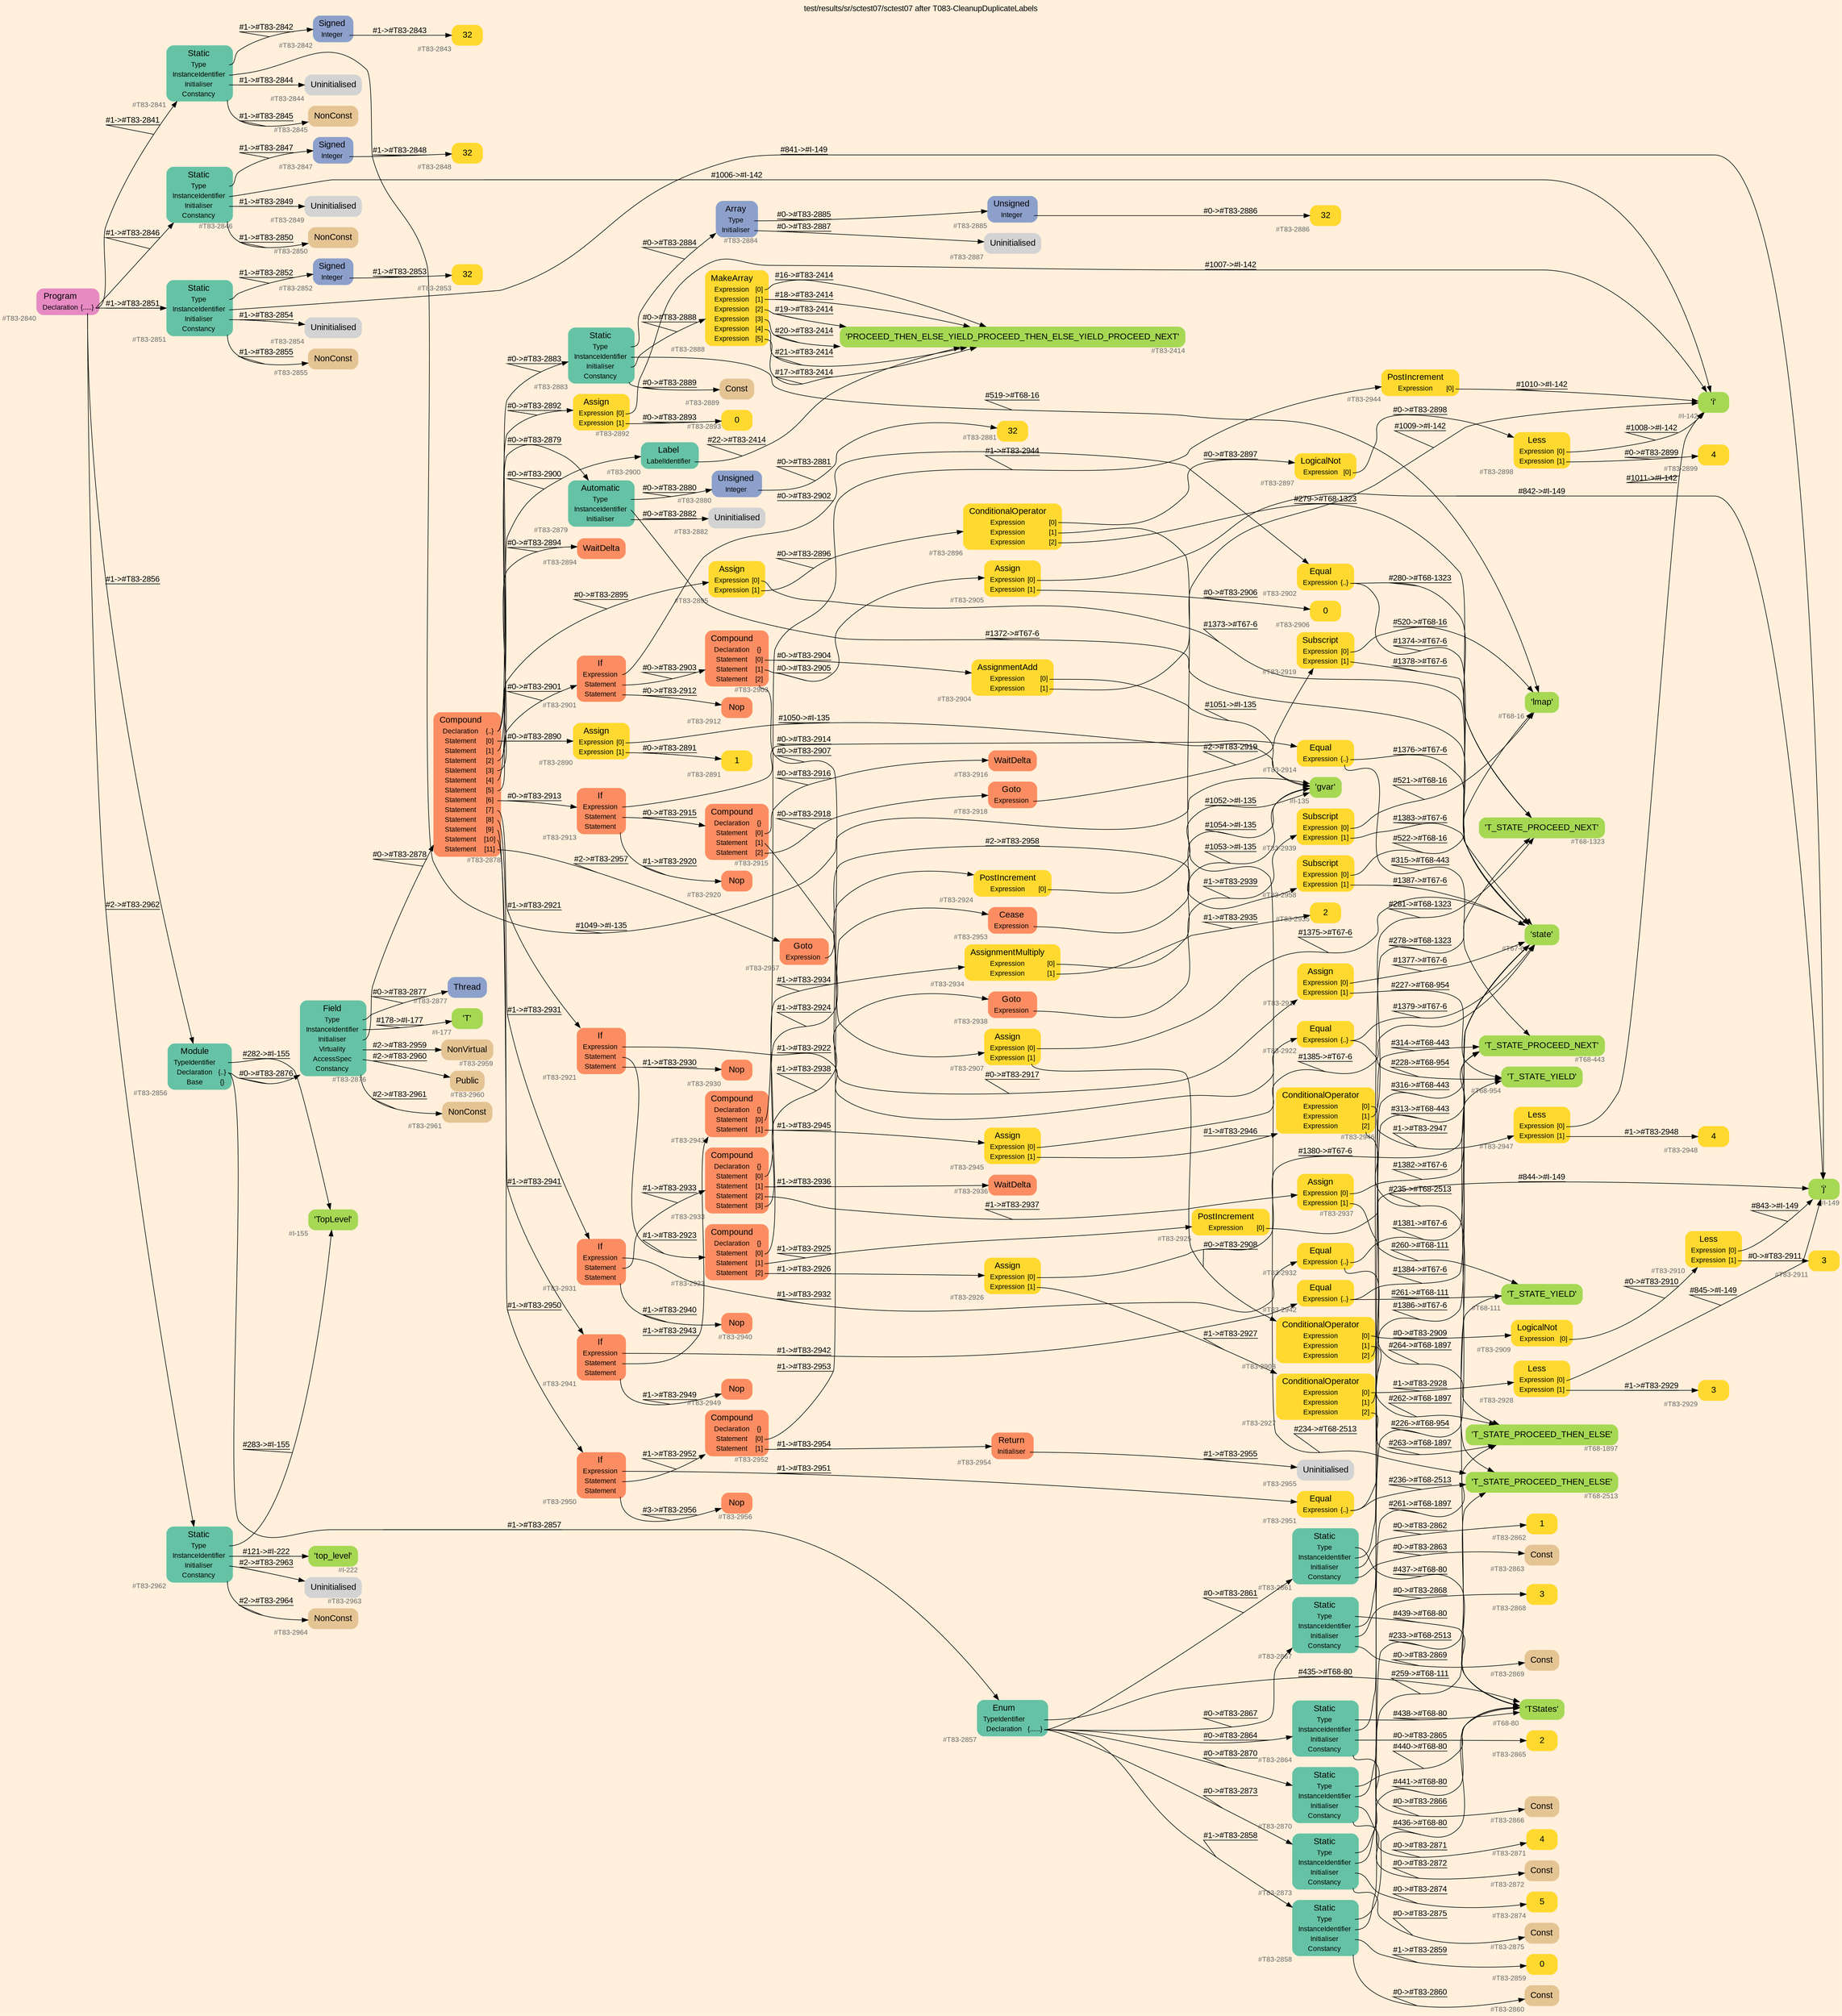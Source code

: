 digraph "test/results/sr/sctest07/sctest07 after T083-CleanupDuplicateLabels" {
label = "test/results/sr/sctest07/sctest07 after T083-CleanupDuplicateLabels"
labelloc = t
graph [
    rankdir = "LR"
    ranksep = 0.3
    bgcolor = antiquewhite1
    color = black
    fontcolor = black
    fontname = "Arial"
];
node [
    fontname = "Arial"
];
edge [
    fontname = "Arial"
];

// -------------------- node figure --------------------
// -------- block #T83-2840 ----------
"#T83-2840" [
    fillcolor = "/set28/4"
    xlabel = "#T83-2840"
    fontsize = "12"
    fontcolor = grey40
    shape = "plaintext"
    label = <<TABLE BORDER="0" CELLBORDER="0" CELLSPACING="0">
     <TR><TD><FONT COLOR="black" POINT-SIZE="15">Program</FONT></TD></TR>
     <TR><TD><FONT COLOR="black" POINT-SIZE="12">Declaration</FONT></TD><TD PORT="port0"><FONT COLOR="black" POINT-SIZE="12">{.....}</FONT></TD></TR>
    </TABLE>>
    style = "rounded,filled"
];

// -------- block #T83-2841 ----------
"#T83-2841" [
    fillcolor = "/set28/1"
    xlabel = "#T83-2841"
    fontsize = "12"
    fontcolor = grey40
    shape = "plaintext"
    label = <<TABLE BORDER="0" CELLBORDER="0" CELLSPACING="0">
     <TR><TD><FONT COLOR="black" POINT-SIZE="15">Static</FONT></TD></TR>
     <TR><TD><FONT COLOR="black" POINT-SIZE="12">Type</FONT></TD><TD PORT="port0"></TD></TR>
     <TR><TD><FONT COLOR="black" POINT-SIZE="12">InstanceIdentifier</FONT></TD><TD PORT="port1"></TD></TR>
     <TR><TD><FONT COLOR="black" POINT-SIZE="12">Initialiser</FONT></TD><TD PORT="port2"></TD></TR>
     <TR><TD><FONT COLOR="black" POINT-SIZE="12">Constancy</FONT></TD><TD PORT="port3"></TD></TR>
    </TABLE>>
    style = "rounded,filled"
];

// -------- block #T83-2842 ----------
"#T83-2842" [
    fillcolor = "/set28/3"
    xlabel = "#T83-2842"
    fontsize = "12"
    fontcolor = grey40
    shape = "plaintext"
    label = <<TABLE BORDER="0" CELLBORDER="0" CELLSPACING="0">
     <TR><TD><FONT COLOR="black" POINT-SIZE="15">Signed</FONT></TD></TR>
     <TR><TD><FONT COLOR="black" POINT-SIZE="12">Integer</FONT></TD><TD PORT="port0"></TD></TR>
    </TABLE>>
    style = "rounded,filled"
];

// -------- block #T83-2843 ----------
"#T83-2843" [
    fillcolor = "/set28/6"
    xlabel = "#T83-2843"
    fontsize = "12"
    fontcolor = grey40
    shape = "plaintext"
    label = <<TABLE BORDER="0" CELLBORDER="0" CELLSPACING="0">
     <TR><TD><FONT COLOR="black" POINT-SIZE="15">32</FONT></TD></TR>
    </TABLE>>
    style = "rounded,filled"
];

// -------- block #I-135 ----------
"#I-135" [
    fillcolor = "/set28/5"
    xlabel = "#I-135"
    fontsize = "12"
    fontcolor = grey40
    shape = "plaintext"
    label = <<TABLE BORDER="0" CELLBORDER="0" CELLSPACING="0">
     <TR><TD><FONT COLOR="black" POINT-SIZE="15">'gvar'</FONT></TD></TR>
    </TABLE>>
    style = "rounded,filled"
];

// -------- block #T83-2844 ----------
"#T83-2844" [
    xlabel = "#T83-2844"
    fontsize = "12"
    fontcolor = grey40
    shape = "plaintext"
    label = <<TABLE BORDER="0" CELLBORDER="0" CELLSPACING="0">
     <TR><TD><FONT COLOR="black" POINT-SIZE="15">Uninitialised</FONT></TD></TR>
    </TABLE>>
    style = "rounded,filled"
];

// -------- block #T83-2845 ----------
"#T83-2845" [
    fillcolor = "/set28/7"
    xlabel = "#T83-2845"
    fontsize = "12"
    fontcolor = grey40
    shape = "plaintext"
    label = <<TABLE BORDER="0" CELLBORDER="0" CELLSPACING="0">
     <TR><TD><FONT COLOR="black" POINT-SIZE="15">NonConst</FONT></TD></TR>
    </TABLE>>
    style = "rounded,filled"
];

// -------- block #T83-2846 ----------
"#T83-2846" [
    fillcolor = "/set28/1"
    xlabel = "#T83-2846"
    fontsize = "12"
    fontcolor = grey40
    shape = "plaintext"
    label = <<TABLE BORDER="0" CELLBORDER="0" CELLSPACING="0">
     <TR><TD><FONT COLOR="black" POINT-SIZE="15">Static</FONT></TD></TR>
     <TR><TD><FONT COLOR="black" POINT-SIZE="12">Type</FONT></TD><TD PORT="port0"></TD></TR>
     <TR><TD><FONT COLOR="black" POINT-SIZE="12">InstanceIdentifier</FONT></TD><TD PORT="port1"></TD></TR>
     <TR><TD><FONT COLOR="black" POINT-SIZE="12">Initialiser</FONT></TD><TD PORT="port2"></TD></TR>
     <TR><TD><FONT COLOR="black" POINT-SIZE="12">Constancy</FONT></TD><TD PORT="port3"></TD></TR>
    </TABLE>>
    style = "rounded,filled"
];

// -------- block #T83-2847 ----------
"#T83-2847" [
    fillcolor = "/set28/3"
    xlabel = "#T83-2847"
    fontsize = "12"
    fontcolor = grey40
    shape = "plaintext"
    label = <<TABLE BORDER="0" CELLBORDER="0" CELLSPACING="0">
     <TR><TD><FONT COLOR="black" POINT-SIZE="15">Signed</FONT></TD></TR>
     <TR><TD><FONT COLOR="black" POINT-SIZE="12">Integer</FONT></TD><TD PORT="port0"></TD></TR>
    </TABLE>>
    style = "rounded,filled"
];

// -------- block #T83-2848 ----------
"#T83-2848" [
    fillcolor = "/set28/6"
    xlabel = "#T83-2848"
    fontsize = "12"
    fontcolor = grey40
    shape = "plaintext"
    label = <<TABLE BORDER="0" CELLBORDER="0" CELLSPACING="0">
     <TR><TD><FONT COLOR="black" POINT-SIZE="15">32</FONT></TD></TR>
    </TABLE>>
    style = "rounded,filled"
];

// -------- block #I-142 ----------
"#I-142" [
    fillcolor = "/set28/5"
    xlabel = "#I-142"
    fontsize = "12"
    fontcolor = grey40
    shape = "plaintext"
    label = <<TABLE BORDER="0" CELLBORDER="0" CELLSPACING="0">
     <TR><TD><FONT COLOR="black" POINT-SIZE="15">'i'</FONT></TD></TR>
    </TABLE>>
    style = "rounded,filled"
];

// -------- block #T83-2849 ----------
"#T83-2849" [
    xlabel = "#T83-2849"
    fontsize = "12"
    fontcolor = grey40
    shape = "plaintext"
    label = <<TABLE BORDER="0" CELLBORDER="0" CELLSPACING="0">
     <TR><TD><FONT COLOR="black" POINT-SIZE="15">Uninitialised</FONT></TD></TR>
    </TABLE>>
    style = "rounded,filled"
];

// -------- block #T83-2850 ----------
"#T83-2850" [
    fillcolor = "/set28/7"
    xlabel = "#T83-2850"
    fontsize = "12"
    fontcolor = grey40
    shape = "plaintext"
    label = <<TABLE BORDER="0" CELLBORDER="0" CELLSPACING="0">
     <TR><TD><FONT COLOR="black" POINT-SIZE="15">NonConst</FONT></TD></TR>
    </TABLE>>
    style = "rounded,filled"
];

// -------- block #T83-2851 ----------
"#T83-2851" [
    fillcolor = "/set28/1"
    xlabel = "#T83-2851"
    fontsize = "12"
    fontcolor = grey40
    shape = "plaintext"
    label = <<TABLE BORDER="0" CELLBORDER="0" CELLSPACING="0">
     <TR><TD><FONT COLOR="black" POINT-SIZE="15">Static</FONT></TD></TR>
     <TR><TD><FONT COLOR="black" POINT-SIZE="12">Type</FONT></TD><TD PORT="port0"></TD></TR>
     <TR><TD><FONT COLOR="black" POINT-SIZE="12">InstanceIdentifier</FONT></TD><TD PORT="port1"></TD></TR>
     <TR><TD><FONT COLOR="black" POINT-SIZE="12">Initialiser</FONT></TD><TD PORT="port2"></TD></TR>
     <TR><TD><FONT COLOR="black" POINT-SIZE="12">Constancy</FONT></TD><TD PORT="port3"></TD></TR>
    </TABLE>>
    style = "rounded,filled"
];

// -------- block #T83-2852 ----------
"#T83-2852" [
    fillcolor = "/set28/3"
    xlabel = "#T83-2852"
    fontsize = "12"
    fontcolor = grey40
    shape = "plaintext"
    label = <<TABLE BORDER="0" CELLBORDER="0" CELLSPACING="0">
     <TR><TD><FONT COLOR="black" POINT-SIZE="15">Signed</FONT></TD></TR>
     <TR><TD><FONT COLOR="black" POINT-SIZE="12">Integer</FONT></TD><TD PORT="port0"></TD></TR>
    </TABLE>>
    style = "rounded,filled"
];

// -------- block #T83-2853 ----------
"#T83-2853" [
    fillcolor = "/set28/6"
    xlabel = "#T83-2853"
    fontsize = "12"
    fontcolor = grey40
    shape = "plaintext"
    label = <<TABLE BORDER="0" CELLBORDER="0" CELLSPACING="0">
     <TR><TD><FONT COLOR="black" POINT-SIZE="15">32</FONT></TD></TR>
    </TABLE>>
    style = "rounded,filled"
];

// -------- block #I-149 ----------
"#I-149" [
    fillcolor = "/set28/5"
    xlabel = "#I-149"
    fontsize = "12"
    fontcolor = grey40
    shape = "plaintext"
    label = <<TABLE BORDER="0" CELLBORDER="0" CELLSPACING="0">
     <TR><TD><FONT COLOR="black" POINT-SIZE="15">'j'</FONT></TD></TR>
    </TABLE>>
    style = "rounded,filled"
];

// -------- block #T83-2854 ----------
"#T83-2854" [
    xlabel = "#T83-2854"
    fontsize = "12"
    fontcolor = grey40
    shape = "plaintext"
    label = <<TABLE BORDER="0" CELLBORDER="0" CELLSPACING="0">
     <TR><TD><FONT COLOR="black" POINT-SIZE="15">Uninitialised</FONT></TD></TR>
    </TABLE>>
    style = "rounded,filled"
];

// -------- block #T83-2855 ----------
"#T83-2855" [
    fillcolor = "/set28/7"
    xlabel = "#T83-2855"
    fontsize = "12"
    fontcolor = grey40
    shape = "plaintext"
    label = <<TABLE BORDER="0" CELLBORDER="0" CELLSPACING="0">
     <TR><TD><FONT COLOR="black" POINT-SIZE="15">NonConst</FONT></TD></TR>
    </TABLE>>
    style = "rounded,filled"
];

// -------- block #T83-2856 ----------
"#T83-2856" [
    fillcolor = "/set28/1"
    xlabel = "#T83-2856"
    fontsize = "12"
    fontcolor = grey40
    shape = "plaintext"
    label = <<TABLE BORDER="0" CELLBORDER="0" CELLSPACING="0">
     <TR><TD><FONT COLOR="black" POINT-SIZE="15">Module</FONT></TD></TR>
     <TR><TD><FONT COLOR="black" POINT-SIZE="12">TypeIdentifier</FONT></TD><TD PORT="port0"></TD></TR>
     <TR><TD><FONT COLOR="black" POINT-SIZE="12">Declaration</FONT></TD><TD PORT="port1"><FONT COLOR="black" POINT-SIZE="12">{..}</FONT></TD></TR>
     <TR><TD><FONT COLOR="black" POINT-SIZE="12">Base</FONT></TD><TD PORT="port2"><FONT COLOR="black" POINT-SIZE="12">{}</FONT></TD></TR>
    </TABLE>>
    style = "rounded,filled"
];

// -------- block #I-155 ----------
"#I-155" [
    fillcolor = "/set28/5"
    xlabel = "#I-155"
    fontsize = "12"
    fontcolor = grey40
    shape = "plaintext"
    label = <<TABLE BORDER="0" CELLBORDER="0" CELLSPACING="0">
     <TR><TD><FONT COLOR="black" POINT-SIZE="15">'TopLevel'</FONT></TD></TR>
    </TABLE>>
    style = "rounded,filled"
];

// -------- block #T83-2857 ----------
"#T83-2857" [
    fillcolor = "/set28/1"
    xlabel = "#T83-2857"
    fontsize = "12"
    fontcolor = grey40
    shape = "plaintext"
    label = <<TABLE BORDER="0" CELLBORDER="0" CELLSPACING="0">
     <TR><TD><FONT COLOR="black" POINT-SIZE="15">Enum</FONT></TD></TR>
     <TR><TD><FONT COLOR="black" POINT-SIZE="12">TypeIdentifier</FONT></TD><TD PORT="port0"></TD></TR>
     <TR><TD><FONT COLOR="black" POINT-SIZE="12">Declaration</FONT></TD><TD PORT="port1"><FONT COLOR="black" POINT-SIZE="12">{......}</FONT></TD></TR>
    </TABLE>>
    style = "rounded,filled"
];

// -------- block #T68-80 ----------
"#T68-80" [
    fillcolor = "/set28/5"
    xlabel = "#T68-80"
    fontsize = "12"
    fontcolor = grey40
    shape = "plaintext"
    label = <<TABLE BORDER="0" CELLBORDER="0" CELLSPACING="0">
     <TR><TD><FONT COLOR="black" POINT-SIZE="15">'TStates'</FONT></TD></TR>
    </TABLE>>
    style = "rounded,filled"
];

// -------- block #T83-2858 ----------
"#T83-2858" [
    fillcolor = "/set28/1"
    xlabel = "#T83-2858"
    fontsize = "12"
    fontcolor = grey40
    shape = "plaintext"
    label = <<TABLE BORDER="0" CELLBORDER="0" CELLSPACING="0">
     <TR><TD><FONT COLOR="black" POINT-SIZE="15">Static</FONT></TD></TR>
     <TR><TD><FONT COLOR="black" POINT-SIZE="12">Type</FONT></TD><TD PORT="port0"></TD></TR>
     <TR><TD><FONT COLOR="black" POINT-SIZE="12">InstanceIdentifier</FONT></TD><TD PORT="port1"></TD></TR>
     <TR><TD><FONT COLOR="black" POINT-SIZE="12">Initialiser</FONT></TD><TD PORT="port2"></TD></TR>
     <TR><TD><FONT COLOR="black" POINT-SIZE="12">Constancy</FONT></TD><TD PORT="port3"></TD></TR>
    </TABLE>>
    style = "rounded,filled"
];

// -------- block #T68-111 ----------
"#T68-111" [
    fillcolor = "/set28/5"
    xlabel = "#T68-111"
    fontsize = "12"
    fontcolor = grey40
    shape = "plaintext"
    label = <<TABLE BORDER="0" CELLBORDER="0" CELLSPACING="0">
     <TR><TD><FONT COLOR="black" POINT-SIZE="15">'T_STATE_YIELD'</FONT></TD></TR>
    </TABLE>>
    style = "rounded,filled"
];

// -------- block #T83-2859 ----------
"#T83-2859" [
    fillcolor = "/set28/6"
    xlabel = "#T83-2859"
    fontsize = "12"
    fontcolor = grey40
    shape = "plaintext"
    label = <<TABLE BORDER="0" CELLBORDER="0" CELLSPACING="0">
     <TR><TD><FONT COLOR="black" POINT-SIZE="15">0</FONT></TD></TR>
    </TABLE>>
    style = "rounded,filled"
];

// -------- block #T83-2860 ----------
"#T83-2860" [
    fillcolor = "/set28/7"
    xlabel = "#T83-2860"
    fontsize = "12"
    fontcolor = grey40
    shape = "plaintext"
    label = <<TABLE BORDER="0" CELLBORDER="0" CELLSPACING="0">
     <TR><TD><FONT COLOR="black" POINT-SIZE="15">Const</FONT></TD></TR>
    </TABLE>>
    style = "rounded,filled"
];

// -------- block #T83-2861 ----------
"#T83-2861" [
    fillcolor = "/set28/1"
    xlabel = "#T83-2861"
    fontsize = "12"
    fontcolor = grey40
    shape = "plaintext"
    label = <<TABLE BORDER="0" CELLBORDER="0" CELLSPACING="0">
     <TR><TD><FONT COLOR="black" POINT-SIZE="15">Static</FONT></TD></TR>
     <TR><TD><FONT COLOR="black" POINT-SIZE="12">Type</FONT></TD><TD PORT="port0"></TD></TR>
     <TR><TD><FONT COLOR="black" POINT-SIZE="12">InstanceIdentifier</FONT></TD><TD PORT="port1"></TD></TR>
     <TR><TD><FONT COLOR="black" POINT-SIZE="12">Initialiser</FONT></TD><TD PORT="port2"></TD></TR>
     <TR><TD><FONT COLOR="black" POINT-SIZE="12">Constancy</FONT></TD><TD PORT="port3"></TD></TR>
    </TABLE>>
    style = "rounded,filled"
];

// -------- block #T68-443 ----------
"#T68-443" [
    fillcolor = "/set28/5"
    xlabel = "#T68-443"
    fontsize = "12"
    fontcolor = grey40
    shape = "plaintext"
    label = <<TABLE BORDER="0" CELLBORDER="0" CELLSPACING="0">
     <TR><TD><FONT COLOR="black" POINT-SIZE="15">'T_STATE_PROCEED_NEXT'</FONT></TD></TR>
    </TABLE>>
    style = "rounded,filled"
];

// -------- block #T83-2862 ----------
"#T83-2862" [
    fillcolor = "/set28/6"
    xlabel = "#T83-2862"
    fontsize = "12"
    fontcolor = grey40
    shape = "plaintext"
    label = <<TABLE BORDER="0" CELLBORDER="0" CELLSPACING="0">
     <TR><TD><FONT COLOR="black" POINT-SIZE="15">1</FONT></TD></TR>
    </TABLE>>
    style = "rounded,filled"
];

// -------- block #T83-2863 ----------
"#T83-2863" [
    fillcolor = "/set28/7"
    xlabel = "#T83-2863"
    fontsize = "12"
    fontcolor = grey40
    shape = "plaintext"
    label = <<TABLE BORDER="0" CELLBORDER="0" CELLSPACING="0">
     <TR><TD><FONT COLOR="black" POINT-SIZE="15">Const</FONT></TD></TR>
    </TABLE>>
    style = "rounded,filled"
];

// -------- block #T83-2864 ----------
"#T83-2864" [
    fillcolor = "/set28/1"
    xlabel = "#T83-2864"
    fontsize = "12"
    fontcolor = grey40
    shape = "plaintext"
    label = <<TABLE BORDER="0" CELLBORDER="0" CELLSPACING="0">
     <TR><TD><FONT COLOR="black" POINT-SIZE="15">Static</FONT></TD></TR>
     <TR><TD><FONT COLOR="black" POINT-SIZE="12">Type</FONT></TD><TD PORT="port0"></TD></TR>
     <TR><TD><FONT COLOR="black" POINT-SIZE="12">InstanceIdentifier</FONT></TD><TD PORT="port1"></TD></TR>
     <TR><TD><FONT COLOR="black" POINT-SIZE="12">Initialiser</FONT></TD><TD PORT="port2"></TD></TR>
     <TR><TD><FONT COLOR="black" POINT-SIZE="12">Constancy</FONT></TD><TD PORT="port3"></TD></TR>
    </TABLE>>
    style = "rounded,filled"
];

// -------- block #T68-954 ----------
"#T68-954" [
    fillcolor = "/set28/5"
    xlabel = "#T68-954"
    fontsize = "12"
    fontcolor = grey40
    shape = "plaintext"
    label = <<TABLE BORDER="0" CELLBORDER="0" CELLSPACING="0">
     <TR><TD><FONT COLOR="black" POINT-SIZE="15">'T_STATE_YIELD'</FONT></TD></TR>
    </TABLE>>
    style = "rounded,filled"
];

// -------- block #T83-2865 ----------
"#T83-2865" [
    fillcolor = "/set28/6"
    xlabel = "#T83-2865"
    fontsize = "12"
    fontcolor = grey40
    shape = "plaintext"
    label = <<TABLE BORDER="0" CELLBORDER="0" CELLSPACING="0">
     <TR><TD><FONT COLOR="black" POINT-SIZE="15">2</FONT></TD></TR>
    </TABLE>>
    style = "rounded,filled"
];

// -------- block #T83-2866 ----------
"#T83-2866" [
    fillcolor = "/set28/7"
    xlabel = "#T83-2866"
    fontsize = "12"
    fontcolor = grey40
    shape = "plaintext"
    label = <<TABLE BORDER="0" CELLBORDER="0" CELLSPACING="0">
     <TR><TD><FONT COLOR="black" POINT-SIZE="15">Const</FONT></TD></TR>
    </TABLE>>
    style = "rounded,filled"
];

// -------- block #T83-2867 ----------
"#T83-2867" [
    fillcolor = "/set28/1"
    xlabel = "#T83-2867"
    fontsize = "12"
    fontcolor = grey40
    shape = "plaintext"
    label = <<TABLE BORDER="0" CELLBORDER="0" CELLSPACING="0">
     <TR><TD><FONT COLOR="black" POINT-SIZE="15">Static</FONT></TD></TR>
     <TR><TD><FONT COLOR="black" POINT-SIZE="12">Type</FONT></TD><TD PORT="port0"></TD></TR>
     <TR><TD><FONT COLOR="black" POINT-SIZE="12">InstanceIdentifier</FONT></TD><TD PORT="port1"></TD></TR>
     <TR><TD><FONT COLOR="black" POINT-SIZE="12">Initialiser</FONT></TD><TD PORT="port2"></TD></TR>
     <TR><TD><FONT COLOR="black" POINT-SIZE="12">Constancy</FONT></TD><TD PORT="port3"></TD></TR>
    </TABLE>>
    style = "rounded,filled"
];

// -------- block #T68-1323 ----------
"#T68-1323" [
    fillcolor = "/set28/5"
    xlabel = "#T68-1323"
    fontsize = "12"
    fontcolor = grey40
    shape = "plaintext"
    label = <<TABLE BORDER="0" CELLBORDER="0" CELLSPACING="0">
     <TR><TD><FONT COLOR="black" POINT-SIZE="15">'T_STATE_PROCEED_NEXT'</FONT></TD></TR>
    </TABLE>>
    style = "rounded,filled"
];

// -------- block #T83-2868 ----------
"#T83-2868" [
    fillcolor = "/set28/6"
    xlabel = "#T83-2868"
    fontsize = "12"
    fontcolor = grey40
    shape = "plaintext"
    label = <<TABLE BORDER="0" CELLBORDER="0" CELLSPACING="0">
     <TR><TD><FONT COLOR="black" POINT-SIZE="15">3</FONT></TD></TR>
    </TABLE>>
    style = "rounded,filled"
];

// -------- block #T83-2869 ----------
"#T83-2869" [
    fillcolor = "/set28/7"
    xlabel = "#T83-2869"
    fontsize = "12"
    fontcolor = grey40
    shape = "plaintext"
    label = <<TABLE BORDER="0" CELLBORDER="0" CELLSPACING="0">
     <TR><TD><FONT COLOR="black" POINT-SIZE="15">Const</FONT></TD></TR>
    </TABLE>>
    style = "rounded,filled"
];

// -------- block #T83-2870 ----------
"#T83-2870" [
    fillcolor = "/set28/1"
    xlabel = "#T83-2870"
    fontsize = "12"
    fontcolor = grey40
    shape = "plaintext"
    label = <<TABLE BORDER="0" CELLBORDER="0" CELLSPACING="0">
     <TR><TD><FONT COLOR="black" POINT-SIZE="15">Static</FONT></TD></TR>
     <TR><TD><FONT COLOR="black" POINT-SIZE="12">Type</FONT></TD><TD PORT="port0"></TD></TR>
     <TR><TD><FONT COLOR="black" POINT-SIZE="12">InstanceIdentifier</FONT></TD><TD PORT="port1"></TD></TR>
     <TR><TD><FONT COLOR="black" POINT-SIZE="12">Initialiser</FONT></TD><TD PORT="port2"></TD></TR>
     <TR><TD><FONT COLOR="black" POINT-SIZE="12">Constancy</FONT></TD><TD PORT="port3"></TD></TR>
    </TABLE>>
    style = "rounded,filled"
];

// -------- block #T68-1897 ----------
"#T68-1897" [
    fillcolor = "/set28/5"
    xlabel = "#T68-1897"
    fontsize = "12"
    fontcolor = grey40
    shape = "plaintext"
    label = <<TABLE BORDER="0" CELLBORDER="0" CELLSPACING="0">
     <TR><TD><FONT COLOR="black" POINT-SIZE="15">'T_STATE_PROCEED_THEN_ELSE'</FONT></TD></TR>
    </TABLE>>
    style = "rounded,filled"
];

// -------- block #T83-2871 ----------
"#T83-2871" [
    fillcolor = "/set28/6"
    xlabel = "#T83-2871"
    fontsize = "12"
    fontcolor = grey40
    shape = "plaintext"
    label = <<TABLE BORDER="0" CELLBORDER="0" CELLSPACING="0">
     <TR><TD><FONT COLOR="black" POINT-SIZE="15">4</FONT></TD></TR>
    </TABLE>>
    style = "rounded,filled"
];

// -------- block #T83-2872 ----------
"#T83-2872" [
    fillcolor = "/set28/7"
    xlabel = "#T83-2872"
    fontsize = "12"
    fontcolor = grey40
    shape = "plaintext"
    label = <<TABLE BORDER="0" CELLBORDER="0" CELLSPACING="0">
     <TR><TD><FONT COLOR="black" POINT-SIZE="15">Const</FONT></TD></TR>
    </TABLE>>
    style = "rounded,filled"
];

// -------- block #T83-2873 ----------
"#T83-2873" [
    fillcolor = "/set28/1"
    xlabel = "#T83-2873"
    fontsize = "12"
    fontcolor = grey40
    shape = "plaintext"
    label = <<TABLE BORDER="0" CELLBORDER="0" CELLSPACING="0">
     <TR><TD><FONT COLOR="black" POINT-SIZE="15">Static</FONT></TD></TR>
     <TR><TD><FONT COLOR="black" POINT-SIZE="12">Type</FONT></TD><TD PORT="port0"></TD></TR>
     <TR><TD><FONT COLOR="black" POINT-SIZE="12">InstanceIdentifier</FONT></TD><TD PORT="port1"></TD></TR>
     <TR><TD><FONT COLOR="black" POINT-SIZE="12">Initialiser</FONT></TD><TD PORT="port2"></TD></TR>
     <TR><TD><FONT COLOR="black" POINT-SIZE="12">Constancy</FONT></TD><TD PORT="port3"></TD></TR>
    </TABLE>>
    style = "rounded,filled"
];

// -------- block #T68-2513 ----------
"#T68-2513" [
    fillcolor = "/set28/5"
    xlabel = "#T68-2513"
    fontsize = "12"
    fontcolor = grey40
    shape = "plaintext"
    label = <<TABLE BORDER="0" CELLBORDER="0" CELLSPACING="0">
     <TR><TD><FONT COLOR="black" POINT-SIZE="15">'T_STATE_PROCEED_THEN_ELSE'</FONT></TD></TR>
    </TABLE>>
    style = "rounded,filled"
];

// -------- block #T83-2874 ----------
"#T83-2874" [
    fillcolor = "/set28/6"
    xlabel = "#T83-2874"
    fontsize = "12"
    fontcolor = grey40
    shape = "plaintext"
    label = <<TABLE BORDER="0" CELLBORDER="0" CELLSPACING="0">
     <TR><TD><FONT COLOR="black" POINT-SIZE="15">5</FONT></TD></TR>
    </TABLE>>
    style = "rounded,filled"
];

// -------- block #T83-2875 ----------
"#T83-2875" [
    fillcolor = "/set28/7"
    xlabel = "#T83-2875"
    fontsize = "12"
    fontcolor = grey40
    shape = "plaintext"
    label = <<TABLE BORDER="0" CELLBORDER="0" CELLSPACING="0">
     <TR><TD><FONT COLOR="black" POINT-SIZE="15">Const</FONT></TD></TR>
    </TABLE>>
    style = "rounded,filled"
];

// -------- block #T83-2876 ----------
"#T83-2876" [
    fillcolor = "/set28/1"
    xlabel = "#T83-2876"
    fontsize = "12"
    fontcolor = grey40
    shape = "plaintext"
    label = <<TABLE BORDER="0" CELLBORDER="0" CELLSPACING="0">
     <TR><TD><FONT COLOR="black" POINT-SIZE="15">Field</FONT></TD></TR>
     <TR><TD><FONT COLOR="black" POINT-SIZE="12">Type</FONT></TD><TD PORT="port0"></TD></TR>
     <TR><TD><FONT COLOR="black" POINT-SIZE="12">InstanceIdentifier</FONT></TD><TD PORT="port1"></TD></TR>
     <TR><TD><FONT COLOR="black" POINT-SIZE="12">Initialiser</FONT></TD><TD PORT="port2"></TD></TR>
     <TR><TD><FONT COLOR="black" POINT-SIZE="12">Virtuality</FONT></TD><TD PORT="port3"></TD></TR>
     <TR><TD><FONT COLOR="black" POINT-SIZE="12">AccessSpec</FONT></TD><TD PORT="port4"></TD></TR>
     <TR><TD><FONT COLOR="black" POINT-SIZE="12">Constancy</FONT></TD><TD PORT="port5"></TD></TR>
    </TABLE>>
    style = "rounded,filled"
];

// -------- block #T83-2877 ----------
"#T83-2877" [
    fillcolor = "/set28/3"
    xlabel = "#T83-2877"
    fontsize = "12"
    fontcolor = grey40
    shape = "plaintext"
    label = <<TABLE BORDER="0" CELLBORDER="0" CELLSPACING="0">
     <TR><TD><FONT COLOR="black" POINT-SIZE="15">Thread</FONT></TD></TR>
    </TABLE>>
    style = "rounded,filled"
];

// -------- block #I-177 ----------
"#I-177" [
    fillcolor = "/set28/5"
    xlabel = "#I-177"
    fontsize = "12"
    fontcolor = grey40
    shape = "plaintext"
    label = <<TABLE BORDER="0" CELLBORDER="0" CELLSPACING="0">
     <TR><TD><FONT COLOR="black" POINT-SIZE="15">'T'</FONT></TD></TR>
    </TABLE>>
    style = "rounded,filled"
];

// -------- block #T83-2878 ----------
"#T83-2878" [
    fillcolor = "/set28/2"
    xlabel = "#T83-2878"
    fontsize = "12"
    fontcolor = grey40
    shape = "plaintext"
    label = <<TABLE BORDER="0" CELLBORDER="0" CELLSPACING="0">
     <TR><TD><FONT COLOR="black" POINT-SIZE="15">Compound</FONT></TD></TR>
     <TR><TD><FONT COLOR="black" POINT-SIZE="12">Declaration</FONT></TD><TD PORT="port0"><FONT COLOR="black" POINT-SIZE="12">{..}</FONT></TD></TR>
     <TR><TD><FONT COLOR="black" POINT-SIZE="12">Statement</FONT></TD><TD PORT="port1"><FONT COLOR="black" POINT-SIZE="12">[0]</FONT></TD></TR>
     <TR><TD><FONT COLOR="black" POINT-SIZE="12">Statement</FONT></TD><TD PORT="port2"><FONT COLOR="black" POINT-SIZE="12">[1]</FONT></TD></TR>
     <TR><TD><FONT COLOR="black" POINT-SIZE="12">Statement</FONT></TD><TD PORT="port3"><FONT COLOR="black" POINT-SIZE="12">[2]</FONT></TD></TR>
     <TR><TD><FONT COLOR="black" POINT-SIZE="12">Statement</FONT></TD><TD PORT="port4"><FONT COLOR="black" POINT-SIZE="12">[3]</FONT></TD></TR>
     <TR><TD><FONT COLOR="black" POINT-SIZE="12">Statement</FONT></TD><TD PORT="port5"><FONT COLOR="black" POINT-SIZE="12">[4]</FONT></TD></TR>
     <TR><TD><FONT COLOR="black" POINT-SIZE="12">Statement</FONT></TD><TD PORT="port6"><FONT COLOR="black" POINT-SIZE="12">[5]</FONT></TD></TR>
     <TR><TD><FONT COLOR="black" POINT-SIZE="12">Statement</FONT></TD><TD PORT="port7"><FONT COLOR="black" POINT-SIZE="12">[6]</FONT></TD></TR>
     <TR><TD><FONT COLOR="black" POINT-SIZE="12">Statement</FONT></TD><TD PORT="port8"><FONT COLOR="black" POINT-SIZE="12">[7]</FONT></TD></TR>
     <TR><TD><FONT COLOR="black" POINT-SIZE="12">Statement</FONT></TD><TD PORT="port9"><FONT COLOR="black" POINT-SIZE="12">[8]</FONT></TD></TR>
     <TR><TD><FONT COLOR="black" POINT-SIZE="12">Statement</FONT></TD><TD PORT="port10"><FONT COLOR="black" POINT-SIZE="12">[9]</FONT></TD></TR>
     <TR><TD><FONT COLOR="black" POINT-SIZE="12">Statement</FONT></TD><TD PORT="port11"><FONT COLOR="black" POINT-SIZE="12">[10]</FONT></TD></TR>
     <TR><TD><FONT COLOR="black" POINT-SIZE="12">Statement</FONT></TD><TD PORT="port12"><FONT COLOR="black" POINT-SIZE="12">[11]</FONT></TD></TR>
    </TABLE>>
    style = "rounded,filled"
];

// -------- block #T83-2879 ----------
"#T83-2879" [
    fillcolor = "/set28/1"
    xlabel = "#T83-2879"
    fontsize = "12"
    fontcolor = grey40
    shape = "plaintext"
    label = <<TABLE BORDER="0" CELLBORDER="0" CELLSPACING="0">
     <TR><TD><FONT COLOR="black" POINT-SIZE="15">Automatic</FONT></TD></TR>
     <TR><TD><FONT COLOR="black" POINT-SIZE="12">Type</FONT></TD><TD PORT="port0"></TD></TR>
     <TR><TD><FONT COLOR="black" POINT-SIZE="12">InstanceIdentifier</FONT></TD><TD PORT="port1"></TD></TR>
     <TR><TD><FONT COLOR="black" POINT-SIZE="12">Initialiser</FONT></TD><TD PORT="port2"></TD></TR>
    </TABLE>>
    style = "rounded,filled"
];

// -------- block #T83-2880 ----------
"#T83-2880" [
    fillcolor = "/set28/3"
    xlabel = "#T83-2880"
    fontsize = "12"
    fontcolor = grey40
    shape = "plaintext"
    label = <<TABLE BORDER="0" CELLBORDER="0" CELLSPACING="0">
     <TR><TD><FONT COLOR="black" POINT-SIZE="15">Unsigned</FONT></TD></TR>
     <TR><TD><FONT COLOR="black" POINT-SIZE="12">Integer</FONT></TD><TD PORT="port0"></TD></TR>
    </TABLE>>
    style = "rounded,filled"
];

// -------- block #T83-2881 ----------
"#T83-2881" [
    fillcolor = "/set28/6"
    xlabel = "#T83-2881"
    fontsize = "12"
    fontcolor = grey40
    shape = "plaintext"
    label = <<TABLE BORDER="0" CELLBORDER="0" CELLSPACING="0">
     <TR><TD><FONT COLOR="black" POINT-SIZE="15">32</FONT></TD></TR>
    </TABLE>>
    style = "rounded,filled"
];

// -------- block #T67-6 ----------
"#T67-6" [
    fillcolor = "/set28/5"
    xlabel = "#T67-6"
    fontsize = "12"
    fontcolor = grey40
    shape = "plaintext"
    label = <<TABLE BORDER="0" CELLBORDER="0" CELLSPACING="0">
     <TR><TD><FONT COLOR="black" POINT-SIZE="15">'state'</FONT></TD></TR>
    </TABLE>>
    style = "rounded,filled"
];

// -------- block #T83-2882 ----------
"#T83-2882" [
    xlabel = "#T83-2882"
    fontsize = "12"
    fontcolor = grey40
    shape = "plaintext"
    label = <<TABLE BORDER="0" CELLBORDER="0" CELLSPACING="0">
     <TR><TD><FONT COLOR="black" POINT-SIZE="15">Uninitialised</FONT></TD></TR>
    </TABLE>>
    style = "rounded,filled"
];

// -------- block #T83-2883 ----------
"#T83-2883" [
    fillcolor = "/set28/1"
    xlabel = "#T83-2883"
    fontsize = "12"
    fontcolor = grey40
    shape = "plaintext"
    label = <<TABLE BORDER="0" CELLBORDER="0" CELLSPACING="0">
     <TR><TD><FONT COLOR="black" POINT-SIZE="15">Static</FONT></TD></TR>
     <TR><TD><FONT COLOR="black" POINT-SIZE="12">Type</FONT></TD><TD PORT="port0"></TD></TR>
     <TR><TD><FONT COLOR="black" POINT-SIZE="12">InstanceIdentifier</FONT></TD><TD PORT="port1"></TD></TR>
     <TR><TD><FONT COLOR="black" POINT-SIZE="12">Initialiser</FONT></TD><TD PORT="port2"></TD></TR>
     <TR><TD><FONT COLOR="black" POINT-SIZE="12">Constancy</FONT></TD><TD PORT="port3"></TD></TR>
    </TABLE>>
    style = "rounded,filled"
];

// -------- block #T83-2884 ----------
"#T83-2884" [
    fillcolor = "/set28/3"
    xlabel = "#T83-2884"
    fontsize = "12"
    fontcolor = grey40
    shape = "plaintext"
    label = <<TABLE BORDER="0" CELLBORDER="0" CELLSPACING="0">
     <TR><TD><FONT COLOR="black" POINT-SIZE="15">Array</FONT></TD></TR>
     <TR><TD><FONT COLOR="black" POINT-SIZE="12">Type</FONT></TD><TD PORT="port0"></TD></TR>
     <TR><TD><FONT COLOR="black" POINT-SIZE="12">Initialiser</FONT></TD><TD PORT="port1"></TD></TR>
    </TABLE>>
    style = "rounded,filled"
];

// -------- block #T83-2885 ----------
"#T83-2885" [
    fillcolor = "/set28/3"
    xlabel = "#T83-2885"
    fontsize = "12"
    fontcolor = grey40
    shape = "plaintext"
    label = <<TABLE BORDER="0" CELLBORDER="0" CELLSPACING="0">
     <TR><TD><FONT COLOR="black" POINT-SIZE="15">Unsigned</FONT></TD></TR>
     <TR><TD><FONT COLOR="black" POINT-SIZE="12">Integer</FONT></TD><TD PORT="port0"></TD></TR>
    </TABLE>>
    style = "rounded,filled"
];

// -------- block #T83-2886 ----------
"#T83-2886" [
    fillcolor = "/set28/6"
    xlabel = "#T83-2886"
    fontsize = "12"
    fontcolor = grey40
    shape = "plaintext"
    label = <<TABLE BORDER="0" CELLBORDER="0" CELLSPACING="0">
     <TR><TD><FONT COLOR="black" POINT-SIZE="15">32</FONT></TD></TR>
    </TABLE>>
    style = "rounded,filled"
];

// -------- block #T83-2887 ----------
"#T83-2887" [
    xlabel = "#T83-2887"
    fontsize = "12"
    fontcolor = grey40
    shape = "plaintext"
    label = <<TABLE BORDER="0" CELLBORDER="0" CELLSPACING="0">
     <TR><TD><FONT COLOR="black" POINT-SIZE="15">Uninitialised</FONT></TD></TR>
    </TABLE>>
    style = "rounded,filled"
];

// -------- block #T68-16 ----------
"#T68-16" [
    fillcolor = "/set28/5"
    xlabel = "#T68-16"
    fontsize = "12"
    fontcolor = grey40
    shape = "plaintext"
    label = <<TABLE BORDER="0" CELLBORDER="0" CELLSPACING="0">
     <TR><TD><FONT COLOR="black" POINT-SIZE="15">'lmap'</FONT></TD></TR>
    </TABLE>>
    style = "rounded,filled"
];

// -------- block #T83-2888 ----------
"#T83-2888" [
    fillcolor = "/set28/6"
    xlabel = "#T83-2888"
    fontsize = "12"
    fontcolor = grey40
    shape = "plaintext"
    label = <<TABLE BORDER="0" CELLBORDER="0" CELLSPACING="0">
     <TR><TD><FONT COLOR="black" POINT-SIZE="15">MakeArray</FONT></TD></TR>
     <TR><TD><FONT COLOR="black" POINT-SIZE="12">Expression</FONT></TD><TD PORT="port0"><FONT COLOR="black" POINT-SIZE="12">[0]</FONT></TD></TR>
     <TR><TD><FONT COLOR="black" POINT-SIZE="12">Expression</FONT></TD><TD PORT="port1"><FONT COLOR="black" POINT-SIZE="12">[1]</FONT></TD></TR>
     <TR><TD><FONT COLOR="black" POINT-SIZE="12">Expression</FONT></TD><TD PORT="port2"><FONT COLOR="black" POINT-SIZE="12">[2]</FONT></TD></TR>
     <TR><TD><FONT COLOR="black" POINT-SIZE="12">Expression</FONT></TD><TD PORT="port3"><FONT COLOR="black" POINT-SIZE="12">[3]</FONT></TD></TR>
     <TR><TD><FONT COLOR="black" POINT-SIZE="12">Expression</FONT></TD><TD PORT="port4"><FONT COLOR="black" POINT-SIZE="12">[4]</FONT></TD></TR>
     <TR><TD><FONT COLOR="black" POINT-SIZE="12">Expression</FONT></TD><TD PORT="port5"><FONT COLOR="black" POINT-SIZE="12">[5]</FONT></TD></TR>
    </TABLE>>
    style = "rounded,filled"
];

// -------- block #T83-2414 ----------
"#T83-2414" [
    fillcolor = "/set28/5"
    xlabel = "#T83-2414"
    fontsize = "12"
    fontcolor = grey40
    shape = "plaintext"
    label = <<TABLE BORDER="0" CELLBORDER="0" CELLSPACING="0">
     <TR><TD><FONT COLOR="black" POINT-SIZE="15">'PROCEED_THEN_ELSE_YIELD_PROCEED_THEN_ELSE_YIELD_PROCEED_NEXT'</FONT></TD></TR>
    </TABLE>>
    style = "rounded,filled"
];

// -------- block #T83-2889 ----------
"#T83-2889" [
    fillcolor = "/set28/7"
    xlabel = "#T83-2889"
    fontsize = "12"
    fontcolor = grey40
    shape = "plaintext"
    label = <<TABLE BORDER="0" CELLBORDER="0" CELLSPACING="0">
     <TR><TD><FONT COLOR="black" POINT-SIZE="15">Const</FONT></TD></TR>
    </TABLE>>
    style = "rounded,filled"
];

// -------- block #T83-2890 ----------
"#T83-2890" [
    fillcolor = "/set28/6"
    xlabel = "#T83-2890"
    fontsize = "12"
    fontcolor = grey40
    shape = "plaintext"
    label = <<TABLE BORDER="0" CELLBORDER="0" CELLSPACING="0">
     <TR><TD><FONT COLOR="black" POINT-SIZE="15">Assign</FONT></TD></TR>
     <TR><TD><FONT COLOR="black" POINT-SIZE="12">Expression</FONT></TD><TD PORT="port0"><FONT COLOR="black" POINT-SIZE="12">[0]</FONT></TD></TR>
     <TR><TD><FONT COLOR="black" POINT-SIZE="12">Expression</FONT></TD><TD PORT="port1"><FONT COLOR="black" POINT-SIZE="12">[1]</FONT></TD></TR>
    </TABLE>>
    style = "rounded,filled"
];

// -------- block #T83-2891 ----------
"#T83-2891" [
    fillcolor = "/set28/6"
    xlabel = "#T83-2891"
    fontsize = "12"
    fontcolor = grey40
    shape = "plaintext"
    label = <<TABLE BORDER="0" CELLBORDER="0" CELLSPACING="0">
     <TR><TD><FONT COLOR="black" POINT-SIZE="15">1</FONT></TD></TR>
    </TABLE>>
    style = "rounded,filled"
];

// -------- block #T83-2892 ----------
"#T83-2892" [
    fillcolor = "/set28/6"
    xlabel = "#T83-2892"
    fontsize = "12"
    fontcolor = grey40
    shape = "plaintext"
    label = <<TABLE BORDER="0" CELLBORDER="0" CELLSPACING="0">
     <TR><TD><FONT COLOR="black" POINT-SIZE="15">Assign</FONT></TD></TR>
     <TR><TD><FONT COLOR="black" POINT-SIZE="12">Expression</FONT></TD><TD PORT="port0"><FONT COLOR="black" POINT-SIZE="12">[0]</FONT></TD></TR>
     <TR><TD><FONT COLOR="black" POINT-SIZE="12">Expression</FONT></TD><TD PORT="port1"><FONT COLOR="black" POINT-SIZE="12">[1]</FONT></TD></TR>
    </TABLE>>
    style = "rounded,filled"
];

// -------- block #T83-2893 ----------
"#T83-2893" [
    fillcolor = "/set28/6"
    xlabel = "#T83-2893"
    fontsize = "12"
    fontcolor = grey40
    shape = "plaintext"
    label = <<TABLE BORDER="0" CELLBORDER="0" CELLSPACING="0">
     <TR><TD><FONT COLOR="black" POINT-SIZE="15">0</FONT></TD></TR>
    </TABLE>>
    style = "rounded,filled"
];

// -------- block #T83-2894 ----------
"#T83-2894" [
    fillcolor = "/set28/2"
    xlabel = "#T83-2894"
    fontsize = "12"
    fontcolor = grey40
    shape = "plaintext"
    label = <<TABLE BORDER="0" CELLBORDER="0" CELLSPACING="0">
     <TR><TD><FONT COLOR="black" POINT-SIZE="15">WaitDelta</FONT></TD></TR>
    </TABLE>>
    style = "rounded,filled"
];

// -------- block #T83-2895 ----------
"#T83-2895" [
    fillcolor = "/set28/6"
    xlabel = "#T83-2895"
    fontsize = "12"
    fontcolor = grey40
    shape = "plaintext"
    label = <<TABLE BORDER="0" CELLBORDER="0" CELLSPACING="0">
     <TR><TD><FONT COLOR="black" POINT-SIZE="15">Assign</FONT></TD></TR>
     <TR><TD><FONT COLOR="black" POINT-SIZE="12">Expression</FONT></TD><TD PORT="port0"><FONT COLOR="black" POINT-SIZE="12">[0]</FONT></TD></TR>
     <TR><TD><FONT COLOR="black" POINT-SIZE="12">Expression</FONT></TD><TD PORT="port1"><FONT COLOR="black" POINT-SIZE="12">[1]</FONT></TD></TR>
    </TABLE>>
    style = "rounded,filled"
];

// -------- block #T83-2896 ----------
"#T83-2896" [
    fillcolor = "/set28/6"
    xlabel = "#T83-2896"
    fontsize = "12"
    fontcolor = grey40
    shape = "plaintext"
    label = <<TABLE BORDER="0" CELLBORDER="0" CELLSPACING="0">
     <TR><TD><FONT COLOR="black" POINT-SIZE="15">ConditionalOperator</FONT></TD></TR>
     <TR><TD><FONT COLOR="black" POINT-SIZE="12">Expression</FONT></TD><TD PORT="port0"><FONT COLOR="black" POINT-SIZE="12">[0]</FONT></TD></TR>
     <TR><TD><FONT COLOR="black" POINT-SIZE="12">Expression</FONT></TD><TD PORT="port1"><FONT COLOR="black" POINT-SIZE="12">[1]</FONT></TD></TR>
     <TR><TD><FONT COLOR="black" POINT-SIZE="12">Expression</FONT></TD><TD PORT="port2"><FONT COLOR="black" POINT-SIZE="12">[2]</FONT></TD></TR>
    </TABLE>>
    style = "rounded,filled"
];

// -------- block #T83-2897 ----------
"#T83-2897" [
    fillcolor = "/set28/6"
    xlabel = "#T83-2897"
    fontsize = "12"
    fontcolor = grey40
    shape = "plaintext"
    label = <<TABLE BORDER="0" CELLBORDER="0" CELLSPACING="0">
     <TR><TD><FONT COLOR="black" POINT-SIZE="15">LogicalNot</FONT></TD></TR>
     <TR><TD><FONT COLOR="black" POINT-SIZE="12">Expression</FONT></TD><TD PORT="port0"><FONT COLOR="black" POINT-SIZE="12">[0]</FONT></TD></TR>
    </TABLE>>
    style = "rounded,filled"
];

// -------- block #T83-2898 ----------
"#T83-2898" [
    fillcolor = "/set28/6"
    xlabel = "#T83-2898"
    fontsize = "12"
    fontcolor = grey40
    shape = "plaintext"
    label = <<TABLE BORDER="0" CELLBORDER="0" CELLSPACING="0">
     <TR><TD><FONT COLOR="black" POINT-SIZE="15">Less</FONT></TD></TR>
     <TR><TD><FONT COLOR="black" POINT-SIZE="12">Expression</FONT></TD><TD PORT="port0"><FONT COLOR="black" POINT-SIZE="12">[0]</FONT></TD></TR>
     <TR><TD><FONT COLOR="black" POINT-SIZE="12">Expression</FONT></TD><TD PORT="port1"><FONT COLOR="black" POINT-SIZE="12">[1]</FONT></TD></TR>
    </TABLE>>
    style = "rounded,filled"
];

// -------- block #T83-2899 ----------
"#T83-2899" [
    fillcolor = "/set28/6"
    xlabel = "#T83-2899"
    fontsize = "12"
    fontcolor = grey40
    shape = "plaintext"
    label = <<TABLE BORDER="0" CELLBORDER="0" CELLSPACING="0">
     <TR><TD><FONT COLOR="black" POINT-SIZE="15">4</FONT></TD></TR>
    </TABLE>>
    style = "rounded,filled"
];

// -------- block #T83-2900 ----------
"#T83-2900" [
    fillcolor = "/set28/1"
    xlabel = "#T83-2900"
    fontsize = "12"
    fontcolor = grey40
    shape = "plaintext"
    label = <<TABLE BORDER="0" CELLBORDER="0" CELLSPACING="0">
     <TR><TD><FONT COLOR="black" POINT-SIZE="15">Label</FONT></TD></TR>
     <TR><TD><FONT COLOR="black" POINT-SIZE="12">LabelIdentifier</FONT></TD><TD PORT="port0"></TD></TR>
    </TABLE>>
    style = "rounded,filled"
];

// -------- block #T83-2901 ----------
"#T83-2901" [
    fillcolor = "/set28/2"
    xlabel = "#T83-2901"
    fontsize = "12"
    fontcolor = grey40
    shape = "plaintext"
    label = <<TABLE BORDER="0" CELLBORDER="0" CELLSPACING="0">
     <TR><TD><FONT COLOR="black" POINT-SIZE="15">If</FONT></TD></TR>
     <TR><TD><FONT COLOR="black" POINT-SIZE="12">Expression</FONT></TD><TD PORT="port0"></TD></TR>
     <TR><TD><FONT COLOR="black" POINT-SIZE="12">Statement</FONT></TD><TD PORT="port1"></TD></TR>
     <TR><TD><FONT COLOR="black" POINT-SIZE="12">Statement</FONT></TD><TD PORT="port2"></TD></TR>
    </TABLE>>
    style = "rounded,filled"
];

// -------- block #T83-2902 ----------
"#T83-2902" [
    fillcolor = "/set28/6"
    xlabel = "#T83-2902"
    fontsize = "12"
    fontcolor = grey40
    shape = "plaintext"
    label = <<TABLE BORDER="0" CELLBORDER="0" CELLSPACING="0">
     <TR><TD><FONT COLOR="black" POINT-SIZE="15">Equal</FONT></TD></TR>
     <TR><TD><FONT COLOR="black" POINT-SIZE="12">Expression</FONT></TD><TD PORT="port0"><FONT COLOR="black" POINT-SIZE="12">{..}</FONT></TD></TR>
    </TABLE>>
    style = "rounded,filled"
];

// -------- block #T83-2903 ----------
"#T83-2903" [
    fillcolor = "/set28/2"
    xlabel = "#T83-2903"
    fontsize = "12"
    fontcolor = grey40
    shape = "plaintext"
    label = <<TABLE BORDER="0" CELLBORDER="0" CELLSPACING="0">
     <TR><TD><FONT COLOR="black" POINT-SIZE="15">Compound</FONT></TD></TR>
     <TR><TD><FONT COLOR="black" POINT-SIZE="12">Declaration</FONT></TD><TD PORT="port0"><FONT COLOR="black" POINT-SIZE="12">{}</FONT></TD></TR>
     <TR><TD><FONT COLOR="black" POINT-SIZE="12">Statement</FONT></TD><TD PORT="port1"><FONT COLOR="black" POINT-SIZE="12">[0]</FONT></TD></TR>
     <TR><TD><FONT COLOR="black" POINT-SIZE="12">Statement</FONT></TD><TD PORT="port2"><FONT COLOR="black" POINT-SIZE="12">[1]</FONT></TD></TR>
     <TR><TD><FONT COLOR="black" POINT-SIZE="12">Statement</FONT></TD><TD PORT="port3"><FONT COLOR="black" POINT-SIZE="12">[2]</FONT></TD></TR>
    </TABLE>>
    style = "rounded,filled"
];

// -------- block #T83-2904 ----------
"#T83-2904" [
    fillcolor = "/set28/6"
    xlabel = "#T83-2904"
    fontsize = "12"
    fontcolor = grey40
    shape = "plaintext"
    label = <<TABLE BORDER="0" CELLBORDER="0" CELLSPACING="0">
     <TR><TD><FONT COLOR="black" POINT-SIZE="15">AssignmentAdd</FONT></TD></TR>
     <TR><TD><FONT COLOR="black" POINT-SIZE="12">Expression</FONT></TD><TD PORT="port0"><FONT COLOR="black" POINT-SIZE="12">[0]</FONT></TD></TR>
     <TR><TD><FONT COLOR="black" POINT-SIZE="12">Expression</FONT></TD><TD PORT="port1"><FONT COLOR="black" POINT-SIZE="12">[1]</FONT></TD></TR>
    </TABLE>>
    style = "rounded,filled"
];

// -------- block #T83-2905 ----------
"#T83-2905" [
    fillcolor = "/set28/6"
    xlabel = "#T83-2905"
    fontsize = "12"
    fontcolor = grey40
    shape = "plaintext"
    label = <<TABLE BORDER="0" CELLBORDER="0" CELLSPACING="0">
     <TR><TD><FONT COLOR="black" POINT-SIZE="15">Assign</FONT></TD></TR>
     <TR><TD><FONT COLOR="black" POINT-SIZE="12">Expression</FONT></TD><TD PORT="port0"><FONT COLOR="black" POINT-SIZE="12">[0]</FONT></TD></TR>
     <TR><TD><FONT COLOR="black" POINT-SIZE="12">Expression</FONT></TD><TD PORT="port1"><FONT COLOR="black" POINT-SIZE="12">[1]</FONT></TD></TR>
    </TABLE>>
    style = "rounded,filled"
];

// -------- block #T83-2906 ----------
"#T83-2906" [
    fillcolor = "/set28/6"
    xlabel = "#T83-2906"
    fontsize = "12"
    fontcolor = grey40
    shape = "plaintext"
    label = <<TABLE BORDER="0" CELLBORDER="0" CELLSPACING="0">
     <TR><TD><FONT COLOR="black" POINT-SIZE="15">0</FONT></TD></TR>
    </TABLE>>
    style = "rounded,filled"
];

// -------- block #T83-2907 ----------
"#T83-2907" [
    fillcolor = "/set28/6"
    xlabel = "#T83-2907"
    fontsize = "12"
    fontcolor = grey40
    shape = "plaintext"
    label = <<TABLE BORDER="0" CELLBORDER="0" CELLSPACING="0">
     <TR><TD><FONT COLOR="black" POINT-SIZE="15">Assign</FONT></TD></TR>
     <TR><TD><FONT COLOR="black" POINT-SIZE="12">Expression</FONT></TD><TD PORT="port0"><FONT COLOR="black" POINT-SIZE="12">[0]</FONT></TD></TR>
     <TR><TD><FONT COLOR="black" POINT-SIZE="12">Expression</FONT></TD><TD PORT="port1"><FONT COLOR="black" POINT-SIZE="12">[1]</FONT></TD></TR>
    </TABLE>>
    style = "rounded,filled"
];

// -------- block #T83-2908 ----------
"#T83-2908" [
    fillcolor = "/set28/6"
    xlabel = "#T83-2908"
    fontsize = "12"
    fontcolor = grey40
    shape = "plaintext"
    label = <<TABLE BORDER="0" CELLBORDER="0" CELLSPACING="0">
     <TR><TD><FONT COLOR="black" POINT-SIZE="15">ConditionalOperator</FONT></TD></TR>
     <TR><TD><FONT COLOR="black" POINT-SIZE="12">Expression</FONT></TD><TD PORT="port0"><FONT COLOR="black" POINT-SIZE="12">[0]</FONT></TD></TR>
     <TR><TD><FONT COLOR="black" POINT-SIZE="12">Expression</FONT></TD><TD PORT="port1"><FONT COLOR="black" POINT-SIZE="12">[1]</FONT></TD></TR>
     <TR><TD><FONT COLOR="black" POINT-SIZE="12">Expression</FONT></TD><TD PORT="port2"><FONT COLOR="black" POINT-SIZE="12">[2]</FONT></TD></TR>
    </TABLE>>
    style = "rounded,filled"
];

// -------- block #T83-2909 ----------
"#T83-2909" [
    fillcolor = "/set28/6"
    xlabel = "#T83-2909"
    fontsize = "12"
    fontcolor = grey40
    shape = "plaintext"
    label = <<TABLE BORDER="0" CELLBORDER="0" CELLSPACING="0">
     <TR><TD><FONT COLOR="black" POINT-SIZE="15">LogicalNot</FONT></TD></TR>
     <TR><TD><FONT COLOR="black" POINT-SIZE="12">Expression</FONT></TD><TD PORT="port0"><FONT COLOR="black" POINT-SIZE="12">[0]</FONT></TD></TR>
    </TABLE>>
    style = "rounded,filled"
];

// -------- block #T83-2910 ----------
"#T83-2910" [
    fillcolor = "/set28/6"
    xlabel = "#T83-2910"
    fontsize = "12"
    fontcolor = grey40
    shape = "plaintext"
    label = <<TABLE BORDER="0" CELLBORDER="0" CELLSPACING="0">
     <TR><TD><FONT COLOR="black" POINT-SIZE="15">Less</FONT></TD></TR>
     <TR><TD><FONT COLOR="black" POINT-SIZE="12">Expression</FONT></TD><TD PORT="port0"><FONT COLOR="black" POINT-SIZE="12">[0]</FONT></TD></TR>
     <TR><TD><FONT COLOR="black" POINT-SIZE="12">Expression</FONT></TD><TD PORT="port1"><FONT COLOR="black" POINT-SIZE="12">[1]</FONT></TD></TR>
    </TABLE>>
    style = "rounded,filled"
];

// -------- block #T83-2911 ----------
"#T83-2911" [
    fillcolor = "/set28/6"
    xlabel = "#T83-2911"
    fontsize = "12"
    fontcolor = grey40
    shape = "plaintext"
    label = <<TABLE BORDER="0" CELLBORDER="0" CELLSPACING="0">
     <TR><TD><FONT COLOR="black" POINT-SIZE="15">3</FONT></TD></TR>
    </TABLE>>
    style = "rounded,filled"
];

// -------- block #T83-2912 ----------
"#T83-2912" [
    fillcolor = "/set28/2"
    xlabel = "#T83-2912"
    fontsize = "12"
    fontcolor = grey40
    shape = "plaintext"
    label = <<TABLE BORDER="0" CELLBORDER="0" CELLSPACING="0">
     <TR><TD><FONT COLOR="black" POINT-SIZE="15">Nop</FONT></TD></TR>
    </TABLE>>
    style = "rounded,filled"
];

// -------- block #T83-2913 ----------
"#T83-2913" [
    fillcolor = "/set28/2"
    xlabel = "#T83-2913"
    fontsize = "12"
    fontcolor = grey40
    shape = "plaintext"
    label = <<TABLE BORDER="0" CELLBORDER="0" CELLSPACING="0">
     <TR><TD><FONT COLOR="black" POINT-SIZE="15">If</FONT></TD></TR>
     <TR><TD><FONT COLOR="black" POINT-SIZE="12">Expression</FONT></TD><TD PORT="port0"></TD></TR>
     <TR><TD><FONT COLOR="black" POINT-SIZE="12">Statement</FONT></TD><TD PORT="port1"></TD></TR>
     <TR><TD><FONT COLOR="black" POINT-SIZE="12">Statement</FONT></TD><TD PORT="port2"></TD></TR>
    </TABLE>>
    style = "rounded,filled"
];

// -------- block #T83-2914 ----------
"#T83-2914" [
    fillcolor = "/set28/6"
    xlabel = "#T83-2914"
    fontsize = "12"
    fontcolor = grey40
    shape = "plaintext"
    label = <<TABLE BORDER="0" CELLBORDER="0" CELLSPACING="0">
     <TR><TD><FONT COLOR="black" POINT-SIZE="15">Equal</FONT></TD></TR>
     <TR><TD><FONT COLOR="black" POINT-SIZE="12">Expression</FONT></TD><TD PORT="port0"><FONT COLOR="black" POINT-SIZE="12">{..}</FONT></TD></TR>
    </TABLE>>
    style = "rounded,filled"
];

// -------- block #T83-2915 ----------
"#T83-2915" [
    fillcolor = "/set28/2"
    xlabel = "#T83-2915"
    fontsize = "12"
    fontcolor = grey40
    shape = "plaintext"
    label = <<TABLE BORDER="0" CELLBORDER="0" CELLSPACING="0">
     <TR><TD><FONT COLOR="black" POINT-SIZE="15">Compound</FONT></TD></TR>
     <TR><TD><FONT COLOR="black" POINT-SIZE="12">Declaration</FONT></TD><TD PORT="port0"><FONT COLOR="black" POINT-SIZE="12">{}</FONT></TD></TR>
     <TR><TD><FONT COLOR="black" POINT-SIZE="12">Statement</FONT></TD><TD PORT="port1"><FONT COLOR="black" POINT-SIZE="12">[0]</FONT></TD></TR>
     <TR><TD><FONT COLOR="black" POINT-SIZE="12">Statement</FONT></TD><TD PORT="port2"><FONT COLOR="black" POINT-SIZE="12">[1]</FONT></TD></TR>
     <TR><TD><FONT COLOR="black" POINT-SIZE="12">Statement</FONT></TD><TD PORT="port3"><FONT COLOR="black" POINT-SIZE="12">[2]</FONT></TD></TR>
    </TABLE>>
    style = "rounded,filled"
];

// -------- block #T83-2916 ----------
"#T83-2916" [
    fillcolor = "/set28/2"
    xlabel = "#T83-2916"
    fontsize = "12"
    fontcolor = grey40
    shape = "plaintext"
    label = <<TABLE BORDER="0" CELLBORDER="0" CELLSPACING="0">
     <TR><TD><FONT COLOR="black" POINT-SIZE="15">WaitDelta</FONT></TD></TR>
    </TABLE>>
    style = "rounded,filled"
];

// -------- block #T83-2917 ----------
"#T83-2917" [
    fillcolor = "/set28/6"
    xlabel = "#T83-2917"
    fontsize = "12"
    fontcolor = grey40
    shape = "plaintext"
    label = <<TABLE BORDER="0" CELLBORDER="0" CELLSPACING="0">
     <TR><TD><FONT COLOR="black" POINT-SIZE="15">Assign</FONT></TD></TR>
     <TR><TD><FONT COLOR="black" POINT-SIZE="12">Expression</FONT></TD><TD PORT="port0"><FONT COLOR="black" POINT-SIZE="12">[0]</FONT></TD></TR>
     <TR><TD><FONT COLOR="black" POINT-SIZE="12">Expression</FONT></TD><TD PORT="port1"><FONT COLOR="black" POINT-SIZE="12">[1]</FONT></TD></TR>
    </TABLE>>
    style = "rounded,filled"
];

// -------- block #T83-2918 ----------
"#T83-2918" [
    fillcolor = "/set28/2"
    xlabel = "#T83-2918"
    fontsize = "12"
    fontcolor = grey40
    shape = "plaintext"
    label = <<TABLE BORDER="0" CELLBORDER="0" CELLSPACING="0">
     <TR><TD><FONT COLOR="black" POINT-SIZE="15">Goto</FONT></TD></TR>
     <TR><TD><FONT COLOR="black" POINT-SIZE="12">Expression</FONT></TD><TD PORT="port0"></TD></TR>
    </TABLE>>
    style = "rounded,filled"
];

// -------- block #T83-2919 ----------
"#T83-2919" [
    fillcolor = "/set28/6"
    xlabel = "#T83-2919"
    fontsize = "12"
    fontcolor = grey40
    shape = "plaintext"
    label = <<TABLE BORDER="0" CELLBORDER="0" CELLSPACING="0">
     <TR><TD><FONT COLOR="black" POINT-SIZE="15">Subscript</FONT></TD></TR>
     <TR><TD><FONT COLOR="black" POINT-SIZE="12">Expression</FONT></TD><TD PORT="port0"><FONT COLOR="black" POINT-SIZE="12">[0]</FONT></TD></TR>
     <TR><TD><FONT COLOR="black" POINT-SIZE="12">Expression</FONT></TD><TD PORT="port1"><FONT COLOR="black" POINT-SIZE="12">[1]</FONT></TD></TR>
    </TABLE>>
    style = "rounded,filled"
];

// -------- block #T83-2920 ----------
"#T83-2920" [
    fillcolor = "/set28/2"
    xlabel = "#T83-2920"
    fontsize = "12"
    fontcolor = grey40
    shape = "plaintext"
    label = <<TABLE BORDER="0" CELLBORDER="0" CELLSPACING="0">
     <TR><TD><FONT COLOR="black" POINT-SIZE="15">Nop</FONT></TD></TR>
    </TABLE>>
    style = "rounded,filled"
];

// -------- block #T83-2921 ----------
"#T83-2921" [
    fillcolor = "/set28/2"
    xlabel = "#T83-2921"
    fontsize = "12"
    fontcolor = grey40
    shape = "plaintext"
    label = <<TABLE BORDER="0" CELLBORDER="0" CELLSPACING="0">
     <TR><TD><FONT COLOR="black" POINT-SIZE="15">If</FONT></TD></TR>
     <TR><TD><FONT COLOR="black" POINT-SIZE="12">Expression</FONT></TD><TD PORT="port0"></TD></TR>
     <TR><TD><FONT COLOR="black" POINT-SIZE="12">Statement</FONT></TD><TD PORT="port1"></TD></TR>
     <TR><TD><FONT COLOR="black" POINT-SIZE="12">Statement</FONT></TD><TD PORT="port2"></TD></TR>
    </TABLE>>
    style = "rounded,filled"
];

// -------- block #T83-2922 ----------
"#T83-2922" [
    fillcolor = "/set28/6"
    xlabel = "#T83-2922"
    fontsize = "12"
    fontcolor = grey40
    shape = "plaintext"
    label = <<TABLE BORDER="0" CELLBORDER="0" CELLSPACING="0">
     <TR><TD><FONT COLOR="black" POINT-SIZE="15">Equal</FONT></TD></TR>
     <TR><TD><FONT COLOR="black" POINT-SIZE="12">Expression</FONT></TD><TD PORT="port0"><FONT COLOR="black" POINT-SIZE="12">{..}</FONT></TD></TR>
    </TABLE>>
    style = "rounded,filled"
];

// -------- block #T83-2923 ----------
"#T83-2923" [
    fillcolor = "/set28/2"
    xlabel = "#T83-2923"
    fontsize = "12"
    fontcolor = grey40
    shape = "plaintext"
    label = <<TABLE BORDER="0" CELLBORDER="0" CELLSPACING="0">
     <TR><TD><FONT COLOR="black" POINT-SIZE="15">Compound</FONT></TD></TR>
     <TR><TD><FONT COLOR="black" POINT-SIZE="12">Declaration</FONT></TD><TD PORT="port0"><FONT COLOR="black" POINT-SIZE="12">{}</FONT></TD></TR>
     <TR><TD><FONT COLOR="black" POINT-SIZE="12">Statement</FONT></TD><TD PORT="port1"><FONT COLOR="black" POINT-SIZE="12">[0]</FONT></TD></TR>
     <TR><TD><FONT COLOR="black" POINT-SIZE="12">Statement</FONT></TD><TD PORT="port2"><FONT COLOR="black" POINT-SIZE="12">[1]</FONT></TD></TR>
     <TR><TD><FONT COLOR="black" POINT-SIZE="12">Statement</FONT></TD><TD PORT="port3"><FONT COLOR="black" POINT-SIZE="12">[2]</FONT></TD></TR>
    </TABLE>>
    style = "rounded,filled"
];

// -------- block #T83-2924 ----------
"#T83-2924" [
    fillcolor = "/set28/6"
    xlabel = "#T83-2924"
    fontsize = "12"
    fontcolor = grey40
    shape = "plaintext"
    label = <<TABLE BORDER="0" CELLBORDER="0" CELLSPACING="0">
     <TR><TD><FONT COLOR="black" POINT-SIZE="15">PostIncrement</FONT></TD></TR>
     <TR><TD><FONT COLOR="black" POINT-SIZE="12">Expression</FONT></TD><TD PORT="port0"><FONT COLOR="black" POINT-SIZE="12">[0]</FONT></TD></TR>
    </TABLE>>
    style = "rounded,filled"
];

// -------- block #T83-2925 ----------
"#T83-2925" [
    fillcolor = "/set28/6"
    xlabel = "#T83-2925"
    fontsize = "12"
    fontcolor = grey40
    shape = "plaintext"
    label = <<TABLE BORDER="0" CELLBORDER="0" CELLSPACING="0">
     <TR><TD><FONT COLOR="black" POINT-SIZE="15">PostIncrement</FONT></TD></TR>
     <TR><TD><FONT COLOR="black" POINT-SIZE="12">Expression</FONT></TD><TD PORT="port0"><FONT COLOR="black" POINT-SIZE="12">[0]</FONT></TD></TR>
    </TABLE>>
    style = "rounded,filled"
];

// -------- block #T83-2926 ----------
"#T83-2926" [
    fillcolor = "/set28/6"
    xlabel = "#T83-2926"
    fontsize = "12"
    fontcolor = grey40
    shape = "plaintext"
    label = <<TABLE BORDER="0" CELLBORDER="0" CELLSPACING="0">
     <TR><TD><FONT COLOR="black" POINT-SIZE="15">Assign</FONT></TD></TR>
     <TR><TD><FONT COLOR="black" POINT-SIZE="12">Expression</FONT></TD><TD PORT="port0"><FONT COLOR="black" POINT-SIZE="12">[0]</FONT></TD></TR>
     <TR><TD><FONT COLOR="black" POINT-SIZE="12">Expression</FONT></TD><TD PORT="port1"><FONT COLOR="black" POINT-SIZE="12">[1]</FONT></TD></TR>
    </TABLE>>
    style = "rounded,filled"
];

// -------- block #T83-2927 ----------
"#T83-2927" [
    fillcolor = "/set28/6"
    xlabel = "#T83-2927"
    fontsize = "12"
    fontcolor = grey40
    shape = "plaintext"
    label = <<TABLE BORDER="0" CELLBORDER="0" CELLSPACING="0">
     <TR><TD><FONT COLOR="black" POINT-SIZE="15">ConditionalOperator</FONT></TD></TR>
     <TR><TD><FONT COLOR="black" POINT-SIZE="12">Expression</FONT></TD><TD PORT="port0"><FONT COLOR="black" POINT-SIZE="12">[0]</FONT></TD></TR>
     <TR><TD><FONT COLOR="black" POINT-SIZE="12">Expression</FONT></TD><TD PORT="port1"><FONT COLOR="black" POINT-SIZE="12">[1]</FONT></TD></TR>
     <TR><TD><FONT COLOR="black" POINT-SIZE="12">Expression</FONT></TD><TD PORT="port2"><FONT COLOR="black" POINT-SIZE="12">[2]</FONT></TD></TR>
    </TABLE>>
    style = "rounded,filled"
];

// -------- block #T83-2928 ----------
"#T83-2928" [
    fillcolor = "/set28/6"
    xlabel = "#T83-2928"
    fontsize = "12"
    fontcolor = grey40
    shape = "plaintext"
    label = <<TABLE BORDER="0" CELLBORDER="0" CELLSPACING="0">
     <TR><TD><FONT COLOR="black" POINT-SIZE="15">Less</FONT></TD></TR>
     <TR><TD><FONT COLOR="black" POINT-SIZE="12">Expression</FONT></TD><TD PORT="port0"><FONT COLOR="black" POINT-SIZE="12">[0]</FONT></TD></TR>
     <TR><TD><FONT COLOR="black" POINT-SIZE="12">Expression</FONT></TD><TD PORT="port1"><FONT COLOR="black" POINT-SIZE="12">[1]</FONT></TD></TR>
    </TABLE>>
    style = "rounded,filled"
];

// -------- block #T83-2929 ----------
"#T83-2929" [
    fillcolor = "/set28/6"
    xlabel = "#T83-2929"
    fontsize = "12"
    fontcolor = grey40
    shape = "plaintext"
    label = <<TABLE BORDER="0" CELLBORDER="0" CELLSPACING="0">
     <TR><TD><FONT COLOR="black" POINT-SIZE="15">3</FONT></TD></TR>
    </TABLE>>
    style = "rounded,filled"
];

// -------- block #T83-2930 ----------
"#T83-2930" [
    fillcolor = "/set28/2"
    xlabel = "#T83-2930"
    fontsize = "12"
    fontcolor = grey40
    shape = "plaintext"
    label = <<TABLE BORDER="0" CELLBORDER="0" CELLSPACING="0">
     <TR><TD><FONT COLOR="black" POINT-SIZE="15">Nop</FONT></TD></TR>
    </TABLE>>
    style = "rounded,filled"
];

// -------- block #T83-2931 ----------
"#T83-2931" [
    fillcolor = "/set28/2"
    xlabel = "#T83-2931"
    fontsize = "12"
    fontcolor = grey40
    shape = "plaintext"
    label = <<TABLE BORDER="0" CELLBORDER="0" CELLSPACING="0">
     <TR><TD><FONT COLOR="black" POINT-SIZE="15">If</FONT></TD></TR>
     <TR><TD><FONT COLOR="black" POINT-SIZE="12">Expression</FONT></TD><TD PORT="port0"></TD></TR>
     <TR><TD><FONT COLOR="black" POINT-SIZE="12">Statement</FONT></TD><TD PORT="port1"></TD></TR>
     <TR><TD><FONT COLOR="black" POINT-SIZE="12">Statement</FONT></TD><TD PORT="port2"></TD></TR>
    </TABLE>>
    style = "rounded,filled"
];

// -------- block #T83-2932 ----------
"#T83-2932" [
    fillcolor = "/set28/6"
    xlabel = "#T83-2932"
    fontsize = "12"
    fontcolor = grey40
    shape = "plaintext"
    label = <<TABLE BORDER="0" CELLBORDER="0" CELLSPACING="0">
     <TR><TD><FONT COLOR="black" POINT-SIZE="15">Equal</FONT></TD></TR>
     <TR><TD><FONT COLOR="black" POINT-SIZE="12">Expression</FONT></TD><TD PORT="port0"><FONT COLOR="black" POINT-SIZE="12">{..}</FONT></TD></TR>
    </TABLE>>
    style = "rounded,filled"
];

// -------- block #T83-2933 ----------
"#T83-2933" [
    fillcolor = "/set28/2"
    xlabel = "#T83-2933"
    fontsize = "12"
    fontcolor = grey40
    shape = "plaintext"
    label = <<TABLE BORDER="0" CELLBORDER="0" CELLSPACING="0">
     <TR><TD><FONT COLOR="black" POINT-SIZE="15">Compound</FONT></TD></TR>
     <TR><TD><FONT COLOR="black" POINT-SIZE="12">Declaration</FONT></TD><TD PORT="port0"><FONT COLOR="black" POINT-SIZE="12">{}</FONT></TD></TR>
     <TR><TD><FONT COLOR="black" POINT-SIZE="12">Statement</FONT></TD><TD PORT="port1"><FONT COLOR="black" POINT-SIZE="12">[0]</FONT></TD></TR>
     <TR><TD><FONT COLOR="black" POINT-SIZE="12">Statement</FONT></TD><TD PORT="port2"><FONT COLOR="black" POINT-SIZE="12">[1]</FONT></TD></TR>
     <TR><TD><FONT COLOR="black" POINT-SIZE="12">Statement</FONT></TD><TD PORT="port3"><FONT COLOR="black" POINT-SIZE="12">[2]</FONT></TD></TR>
     <TR><TD><FONT COLOR="black" POINT-SIZE="12">Statement</FONT></TD><TD PORT="port4"><FONT COLOR="black" POINT-SIZE="12">[3]</FONT></TD></TR>
    </TABLE>>
    style = "rounded,filled"
];

// -------- block #T83-2934 ----------
"#T83-2934" [
    fillcolor = "/set28/6"
    xlabel = "#T83-2934"
    fontsize = "12"
    fontcolor = grey40
    shape = "plaintext"
    label = <<TABLE BORDER="0" CELLBORDER="0" CELLSPACING="0">
     <TR><TD><FONT COLOR="black" POINT-SIZE="15">AssignmentMultiply</FONT></TD></TR>
     <TR><TD><FONT COLOR="black" POINT-SIZE="12">Expression</FONT></TD><TD PORT="port0"><FONT COLOR="black" POINT-SIZE="12">[0]</FONT></TD></TR>
     <TR><TD><FONT COLOR="black" POINT-SIZE="12">Expression</FONT></TD><TD PORT="port1"><FONT COLOR="black" POINT-SIZE="12">[1]</FONT></TD></TR>
    </TABLE>>
    style = "rounded,filled"
];

// -------- block #T83-2935 ----------
"#T83-2935" [
    fillcolor = "/set28/6"
    xlabel = "#T83-2935"
    fontsize = "12"
    fontcolor = grey40
    shape = "plaintext"
    label = <<TABLE BORDER="0" CELLBORDER="0" CELLSPACING="0">
     <TR><TD><FONT COLOR="black" POINT-SIZE="15">2</FONT></TD></TR>
    </TABLE>>
    style = "rounded,filled"
];

// -------- block #T83-2936 ----------
"#T83-2936" [
    fillcolor = "/set28/2"
    xlabel = "#T83-2936"
    fontsize = "12"
    fontcolor = grey40
    shape = "plaintext"
    label = <<TABLE BORDER="0" CELLBORDER="0" CELLSPACING="0">
     <TR><TD><FONT COLOR="black" POINT-SIZE="15">WaitDelta</FONT></TD></TR>
    </TABLE>>
    style = "rounded,filled"
];

// -------- block #T83-2937 ----------
"#T83-2937" [
    fillcolor = "/set28/6"
    xlabel = "#T83-2937"
    fontsize = "12"
    fontcolor = grey40
    shape = "plaintext"
    label = <<TABLE BORDER="0" CELLBORDER="0" CELLSPACING="0">
     <TR><TD><FONT COLOR="black" POINT-SIZE="15">Assign</FONT></TD></TR>
     <TR><TD><FONT COLOR="black" POINT-SIZE="12">Expression</FONT></TD><TD PORT="port0"><FONT COLOR="black" POINT-SIZE="12">[0]</FONT></TD></TR>
     <TR><TD><FONT COLOR="black" POINT-SIZE="12">Expression</FONT></TD><TD PORT="port1"><FONT COLOR="black" POINT-SIZE="12">[1]</FONT></TD></TR>
    </TABLE>>
    style = "rounded,filled"
];

// -------- block #T83-2938 ----------
"#T83-2938" [
    fillcolor = "/set28/2"
    xlabel = "#T83-2938"
    fontsize = "12"
    fontcolor = grey40
    shape = "plaintext"
    label = <<TABLE BORDER="0" CELLBORDER="0" CELLSPACING="0">
     <TR><TD><FONT COLOR="black" POINT-SIZE="15">Goto</FONT></TD></TR>
     <TR><TD><FONT COLOR="black" POINT-SIZE="12">Expression</FONT></TD><TD PORT="port0"></TD></TR>
    </TABLE>>
    style = "rounded,filled"
];

// -------- block #T83-2939 ----------
"#T83-2939" [
    fillcolor = "/set28/6"
    xlabel = "#T83-2939"
    fontsize = "12"
    fontcolor = grey40
    shape = "plaintext"
    label = <<TABLE BORDER="0" CELLBORDER="0" CELLSPACING="0">
     <TR><TD><FONT COLOR="black" POINT-SIZE="15">Subscript</FONT></TD></TR>
     <TR><TD><FONT COLOR="black" POINT-SIZE="12">Expression</FONT></TD><TD PORT="port0"><FONT COLOR="black" POINT-SIZE="12">[0]</FONT></TD></TR>
     <TR><TD><FONT COLOR="black" POINT-SIZE="12">Expression</FONT></TD><TD PORT="port1"><FONT COLOR="black" POINT-SIZE="12">[1]</FONT></TD></TR>
    </TABLE>>
    style = "rounded,filled"
];

// -------- block #T83-2940 ----------
"#T83-2940" [
    fillcolor = "/set28/2"
    xlabel = "#T83-2940"
    fontsize = "12"
    fontcolor = grey40
    shape = "plaintext"
    label = <<TABLE BORDER="0" CELLBORDER="0" CELLSPACING="0">
     <TR><TD><FONT COLOR="black" POINT-SIZE="15">Nop</FONT></TD></TR>
    </TABLE>>
    style = "rounded,filled"
];

// -------- block #T83-2941 ----------
"#T83-2941" [
    fillcolor = "/set28/2"
    xlabel = "#T83-2941"
    fontsize = "12"
    fontcolor = grey40
    shape = "plaintext"
    label = <<TABLE BORDER="0" CELLBORDER="0" CELLSPACING="0">
     <TR><TD><FONT COLOR="black" POINT-SIZE="15">If</FONT></TD></TR>
     <TR><TD><FONT COLOR="black" POINT-SIZE="12">Expression</FONT></TD><TD PORT="port0"></TD></TR>
     <TR><TD><FONT COLOR="black" POINT-SIZE="12">Statement</FONT></TD><TD PORT="port1"></TD></TR>
     <TR><TD><FONT COLOR="black" POINT-SIZE="12">Statement</FONT></TD><TD PORT="port2"></TD></TR>
    </TABLE>>
    style = "rounded,filled"
];

// -------- block #T83-2942 ----------
"#T83-2942" [
    fillcolor = "/set28/6"
    xlabel = "#T83-2942"
    fontsize = "12"
    fontcolor = grey40
    shape = "plaintext"
    label = <<TABLE BORDER="0" CELLBORDER="0" CELLSPACING="0">
     <TR><TD><FONT COLOR="black" POINT-SIZE="15">Equal</FONT></TD></TR>
     <TR><TD><FONT COLOR="black" POINT-SIZE="12">Expression</FONT></TD><TD PORT="port0"><FONT COLOR="black" POINT-SIZE="12">{..}</FONT></TD></TR>
    </TABLE>>
    style = "rounded,filled"
];

// -------- block #T83-2943 ----------
"#T83-2943" [
    fillcolor = "/set28/2"
    xlabel = "#T83-2943"
    fontsize = "12"
    fontcolor = grey40
    shape = "plaintext"
    label = <<TABLE BORDER="0" CELLBORDER="0" CELLSPACING="0">
     <TR><TD><FONT COLOR="black" POINT-SIZE="15">Compound</FONT></TD></TR>
     <TR><TD><FONT COLOR="black" POINT-SIZE="12">Declaration</FONT></TD><TD PORT="port0"><FONT COLOR="black" POINT-SIZE="12">{}</FONT></TD></TR>
     <TR><TD><FONT COLOR="black" POINT-SIZE="12">Statement</FONT></TD><TD PORT="port1"><FONT COLOR="black" POINT-SIZE="12">[0]</FONT></TD></TR>
     <TR><TD><FONT COLOR="black" POINT-SIZE="12">Statement</FONT></TD><TD PORT="port2"><FONT COLOR="black" POINT-SIZE="12">[1]</FONT></TD></TR>
    </TABLE>>
    style = "rounded,filled"
];

// -------- block #T83-2944 ----------
"#T83-2944" [
    fillcolor = "/set28/6"
    xlabel = "#T83-2944"
    fontsize = "12"
    fontcolor = grey40
    shape = "plaintext"
    label = <<TABLE BORDER="0" CELLBORDER="0" CELLSPACING="0">
     <TR><TD><FONT COLOR="black" POINT-SIZE="15">PostIncrement</FONT></TD></TR>
     <TR><TD><FONT COLOR="black" POINT-SIZE="12">Expression</FONT></TD><TD PORT="port0"><FONT COLOR="black" POINT-SIZE="12">[0]</FONT></TD></TR>
    </TABLE>>
    style = "rounded,filled"
];

// -------- block #T83-2945 ----------
"#T83-2945" [
    fillcolor = "/set28/6"
    xlabel = "#T83-2945"
    fontsize = "12"
    fontcolor = grey40
    shape = "plaintext"
    label = <<TABLE BORDER="0" CELLBORDER="0" CELLSPACING="0">
     <TR><TD><FONT COLOR="black" POINT-SIZE="15">Assign</FONT></TD></TR>
     <TR><TD><FONT COLOR="black" POINT-SIZE="12">Expression</FONT></TD><TD PORT="port0"><FONT COLOR="black" POINT-SIZE="12">[0]</FONT></TD></TR>
     <TR><TD><FONT COLOR="black" POINT-SIZE="12">Expression</FONT></TD><TD PORT="port1"><FONT COLOR="black" POINT-SIZE="12">[1]</FONT></TD></TR>
    </TABLE>>
    style = "rounded,filled"
];

// -------- block #T83-2946 ----------
"#T83-2946" [
    fillcolor = "/set28/6"
    xlabel = "#T83-2946"
    fontsize = "12"
    fontcolor = grey40
    shape = "plaintext"
    label = <<TABLE BORDER="0" CELLBORDER="0" CELLSPACING="0">
     <TR><TD><FONT COLOR="black" POINT-SIZE="15">ConditionalOperator</FONT></TD></TR>
     <TR><TD><FONT COLOR="black" POINT-SIZE="12">Expression</FONT></TD><TD PORT="port0"><FONT COLOR="black" POINT-SIZE="12">[0]</FONT></TD></TR>
     <TR><TD><FONT COLOR="black" POINT-SIZE="12">Expression</FONT></TD><TD PORT="port1"><FONT COLOR="black" POINT-SIZE="12">[1]</FONT></TD></TR>
     <TR><TD><FONT COLOR="black" POINT-SIZE="12">Expression</FONT></TD><TD PORT="port2"><FONT COLOR="black" POINT-SIZE="12">[2]</FONT></TD></TR>
    </TABLE>>
    style = "rounded,filled"
];

// -------- block #T83-2947 ----------
"#T83-2947" [
    fillcolor = "/set28/6"
    xlabel = "#T83-2947"
    fontsize = "12"
    fontcolor = grey40
    shape = "plaintext"
    label = <<TABLE BORDER="0" CELLBORDER="0" CELLSPACING="0">
     <TR><TD><FONT COLOR="black" POINT-SIZE="15">Less</FONT></TD></TR>
     <TR><TD><FONT COLOR="black" POINT-SIZE="12">Expression</FONT></TD><TD PORT="port0"><FONT COLOR="black" POINT-SIZE="12">[0]</FONT></TD></TR>
     <TR><TD><FONT COLOR="black" POINT-SIZE="12">Expression</FONT></TD><TD PORT="port1"><FONT COLOR="black" POINT-SIZE="12">[1]</FONT></TD></TR>
    </TABLE>>
    style = "rounded,filled"
];

// -------- block #T83-2948 ----------
"#T83-2948" [
    fillcolor = "/set28/6"
    xlabel = "#T83-2948"
    fontsize = "12"
    fontcolor = grey40
    shape = "plaintext"
    label = <<TABLE BORDER="0" CELLBORDER="0" CELLSPACING="0">
     <TR><TD><FONT COLOR="black" POINT-SIZE="15">4</FONT></TD></TR>
    </TABLE>>
    style = "rounded,filled"
];

// -------- block #T83-2949 ----------
"#T83-2949" [
    fillcolor = "/set28/2"
    xlabel = "#T83-2949"
    fontsize = "12"
    fontcolor = grey40
    shape = "plaintext"
    label = <<TABLE BORDER="0" CELLBORDER="0" CELLSPACING="0">
     <TR><TD><FONT COLOR="black" POINT-SIZE="15">Nop</FONT></TD></TR>
    </TABLE>>
    style = "rounded,filled"
];

// -------- block #T83-2950 ----------
"#T83-2950" [
    fillcolor = "/set28/2"
    xlabel = "#T83-2950"
    fontsize = "12"
    fontcolor = grey40
    shape = "plaintext"
    label = <<TABLE BORDER="0" CELLBORDER="0" CELLSPACING="0">
     <TR><TD><FONT COLOR="black" POINT-SIZE="15">If</FONT></TD></TR>
     <TR><TD><FONT COLOR="black" POINT-SIZE="12">Expression</FONT></TD><TD PORT="port0"></TD></TR>
     <TR><TD><FONT COLOR="black" POINT-SIZE="12">Statement</FONT></TD><TD PORT="port1"></TD></TR>
     <TR><TD><FONT COLOR="black" POINT-SIZE="12">Statement</FONT></TD><TD PORT="port2"></TD></TR>
    </TABLE>>
    style = "rounded,filled"
];

// -------- block #T83-2951 ----------
"#T83-2951" [
    fillcolor = "/set28/6"
    xlabel = "#T83-2951"
    fontsize = "12"
    fontcolor = grey40
    shape = "plaintext"
    label = <<TABLE BORDER="0" CELLBORDER="0" CELLSPACING="0">
     <TR><TD><FONT COLOR="black" POINT-SIZE="15">Equal</FONT></TD></TR>
     <TR><TD><FONT COLOR="black" POINT-SIZE="12">Expression</FONT></TD><TD PORT="port0"><FONT COLOR="black" POINT-SIZE="12">{..}</FONT></TD></TR>
    </TABLE>>
    style = "rounded,filled"
];

// -------- block #T83-2952 ----------
"#T83-2952" [
    fillcolor = "/set28/2"
    xlabel = "#T83-2952"
    fontsize = "12"
    fontcolor = grey40
    shape = "plaintext"
    label = <<TABLE BORDER="0" CELLBORDER="0" CELLSPACING="0">
     <TR><TD><FONT COLOR="black" POINT-SIZE="15">Compound</FONT></TD></TR>
     <TR><TD><FONT COLOR="black" POINT-SIZE="12">Declaration</FONT></TD><TD PORT="port0"><FONT COLOR="black" POINT-SIZE="12">{}</FONT></TD></TR>
     <TR><TD><FONT COLOR="black" POINT-SIZE="12">Statement</FONT></TD><TD PORT="port1"><FONT COLOR="black" POINT-SIZE="12">[0]</FONT></TD></TR>
     <TR><TD><FONT COLOR="black" POINT-SIZE="12">Statement</FONT></TD><TD PORT="port2"><FONT COLOR="black" POINT-SIZE="12">[1]</FONT></TD></TR>
    </TABLE>>
    style = "rounded,filled"
];

// -------- block #T83-2953 ----------
"#T83-2953" [
    fillcolor = "/set28/2"
    xlabel = "#T83-2953"
    fontsize = "12"
    fontcolor = grey40
    shape = "plaintext"
    label = <<TABLE BORDER="0" CELLBORDER="0" CELLSPACING="0">
     <TR><TD><FONT COLOR="black" POINT-SIZE="15">Cease</FONT></TD></TR>
     <TR><TD><FONT COLOR="black" POINT-SIZE="12">Expression</FONT></TD><TD PORT="port0"></TD></TR>
    </TABLE>>
    style = "rounded,filled"
];

// -------- block #T83-2954 ----------
"#T83-2954" [
    fillcolor = "/set28/2"
    xlabel = "#T83-2954"
    fontsize = "12"
    fontcolor = grey40
    shape = "plaintext"
    label = <<TABLE BORDER="0" CELLBORDER="0" CELLSPACING="0">
     <TR><TD><FONT COLOR="black" POINT-SIZE="15">Return</FONT></TD></TR>
     <TR><TD><FONT COLOR="black" POINT-SIZE="12">Initialiser</FONT></TD><TD PORT="port0"></TD></TR>
    </TABLE>>
    style = "rounded,filled"
];

// -------- block #T83-2955 ----------
"#T83-2955" [
    xlabel = "#T83-2955"
    fontsize = "12"
    fontcolor = grey40
    shape = "plaintext"
    label = <<TABLE BORDER="0" CELLBORDER="0" CELLSPACING="0">
     <TR><TD><FONT COLOR="black" POINT-SIZE="15">Uninitialised</FONT></TD></TR>
    </TABLE>>
    style = "rounded,filled"
];

// -------- block #T83-2956 ----------
"#T83-2956" [
    fillcolor = "/set28/2"
    xlabel = "#T83-2956"
    fontsize = "12"
    fontcolor = grey40
    shape = "plaintext"
    label = <<TABLE BORDER="0" CELLBORDER="0" CELLSPACING="0">
     <TR><TD><FONT COLOR="black" POINT-SIZE="15">Nop</FONT></TD></TR>
    </TABLE>>
    style = "rounded,filled"
];

// -------- block #T83-2957 ----------
"#T83-2957" [
    fillcolor = "/set28/2"
    xlabel = "#T83-2957"
    fontsize = "12"
    fontcolor = grey40
    shape = "plaintext"
    label = <<TABLE BORDER="0" CELLBORDER="0" CELLSPACING="0">
     <TR><TD><FONT COLOR="black" POINT-SIZE="15">Goto</FONT></TD></TR>
     <TR><TD><FONT COLOR="black" POINT-SIZE="12">Expression</FONT></TD><TD PORT="port0"></TD></TR>
    </TABLE>>
    style = "rounded,filled"
];

// -------- block #T83-2958 ----------
"#T83-2958" [
    fillcolor = "/set28/6"
    xlabel = "#T83-2958"
    fontsize = "12"
    fontcolor = grey40
    shape = "plaintext"
    label = <<TABLE BORDER="0" CELLBORDER="0" CELLSPACING="0">
     <TR><TD><FONT COLOR="black" POINT-SIZE="15">Subscript</FONT></TD></TR>
     <TR><TD><FONT COLOR="black" POINT-SIZE="12">Expression</FONT></TD><TD PORT="port0"><FONT COLOR="black" POINT-SIZE="12">[0]</FONT></TD></TR>
     <TR><TD><FONT COLOR="black" POINT-SIZE="12">Expression</FONT></TD><TD PORT="port1"><FONT COLOR="black" POINT-SIZE="12">[1]</FONT></TD></TR>
    </TABLE>>
    style = "rounded,filled"
];

// -------- block #T83-2959 ----------
"#T83-2959" [
    fillcolor = "/set28/7"
    xlabel = "#T83-2959"
    fontsize = "12"
    fontcolor = grey40
    shape = "plaintext"
    label = <<TABLE BORDER="0" CELLBORDER="0" CELLSPACING="0">
     <TR><TD><FONT COLOR="black" POINT-SIZE="15">NonVirtual</FONT></TD></TR>
    </TABLE>>
    style = "rounded,filled"
];

// -------- block #T83-2960 ----------
"#T83-2960" [
    fillcolor = "/set28/7"
    xlabel = "#T83-2960"
    fontsize = "12"
    fontcolor = grey40
    shape = "plaintext"
    label = <<TABLE BORDER="0" CELLBORDER="0" CELLSPACING="0">
     <TR><TD><FONT COLOR="black" POINT-SIZE="15">Public</FONT></TD></TR>
    </TABLE>>
    style = "rounded,filled"
];

// -------- block #T83-2961 ----------
"#T83-2961" [
    fillcolor = "/set28/7"
    xlabel = "#T83-2961"
    fontsize = "12"
    fontcolor = grey40
    shape = "plaintext"
    label = <<TABLE BORDER="0" CELLBORDER="0" CELLSPACING="0">
     <TR><TD><FONT COLOR="black" POINT-SIZE="15">NonConst</FONT></TD></TR>
    </TABLE>>
    style = "rounded,filled"
];

// -------- block #T83-2962 ----------
"#T83-2962" [
    fillcolor = "/set28/1"
    xlabel = "#T83-2962"
    fontsize = "12"
    fontcolor = grey40
    shape = "plaintext"
    label = <<TABLE BORDER="0" CELLBORDER="0" CELLSPACING="0">
     <TR><TD><FONT COLOR="black" POINT-SIZE="15">Static</FONT></TD></TR>
     <TR><TD><FONT COLOR="black" POINT-SIZE="12">Type</FONT></TD><TD PORT="port0"></TD></TR>
     <TR><TD><FONT COLOR="black" POINT-SIZE="12">InstanceIdentifier</FONT></TD><TD PORT="port1"></TD></TR>
     <TR><TD><FONT COLOR="black" POINT-SIZE="12">Initialiser</FONT></TD><TD PORT="port2"></TD></TR>
     <TR><TD><FONT COLOR="black" POINT-SIZE="12">Constancy</FONT></TD><TD PORT="port3"></TD></TR>
    </TABLE>>
    style = "rounded,filled"
];

// -------- block #I-222 ----------
"#I-222" [
    fillcolor = "/set28/5"
    xlabel = "#I-222"
    fontsize = "12"
    fontcolor = grey40
    shape = "plaintext"
    label = <<TABLE BORDER="0" CELLBORDER="0" CELLSPACING="0">
     <TR><TD><FONT COLOR="black" POINT-SIZE="15">'top_level'</FONT></TD></TR>
    </TABLE>>
    style = "rounded,filled"
];

// -------- block #T83-2963 ----------
"#T83-2963" [
    xlabel = "#T83-2963"
    fontsize = "12"
    fontcolor = grey40
    shape = "plaintext"
    label = <<TABLE BORDER="0" CELLBORDER="0" CELLSPACING="0">
     <TR><TD><FONT COLOR="black" POINT-SIZE="15">Uninitialised</FONT></TD></TR>
    </TABLE>>
    style = "rounded,filled"
];

// -------- block #T83-2964 ----------
"#T83-2964" [
    fillcolor = "/set28/7"
    xlabel = "#T83-2964"
    fontsize = "12"
    fontcolor = grey40
    shape = "plaintext"
    label = <<TABLE BORDER="0" CELLBORDER="0" CELLSPACING="0">
     <TR><TD><FONT COLOR="black" POINT-SIZE="15">NonConst</FONT></TD></TR>
    </TABLE>>
    style = "rounded,filled"
];

"#T83-2840":port0 -> "#T83-2841" [
    label = "#1-&gt;#T83-2841"
    decorate = true
    color = black
    fontcolor = black
];

"#T83-2840":port0 -> "#T83-2846" [
    label = "#1-&gt;#T83-2846"
    decorate = true
    color = black
    fontcolor = black
];

"#T83-2840":port0 -> "#T83-2851" [
    label = "#1-&gt;#T83-2851"
    decorate = true
    color = black
    fontcolor = black
];

"#T83-2840":port0 -> "#T83-2856" [
    label = "#1-&gt;#T83-2856"
    decorate = true
    color = black
    fontcolor = black
];

"#T83-2840":port0 -> "#T83-2962" [
    label = "#2-&gt;#T83-2962"
    decorate = true
    color = black
    fontcolor = black
];

"#T83-2841":port0 -> "#T83-2842" [
    label = "#1-&gt;#T83-2842"
    decorate = true
    color = black
    fontcolor = black
];

"#T83-2841":port1 -> "#I-135" [
    label = "#1049-&gt;#I-135"
    decorate = true
    color = black
    fontcolor = black
];

"#T83-2841":port2 -> "#T83-2844" [
    label = "#1-&gt;#T83-2844"
    decorate = true
    color = black
    fontcolor = black
];

"#T83-2841":port3 -> "#T83-2845" [
    label = "#1-&gt;#T83-2845"
    decorate = true
    color = black
    fontcolor = black
];

"#T83-2842":port0 -> "#T83-2843" [
    label = "#1-&gt;#T83-2843"
    decorate = true
    color = black
    fontcolor = black
];

"#T83-2846":port0 -> "#T83-2847" [
    label = "#1-&gt;#T83-2847"
    decorate = true
    color = black
    fontcolor = black
];

"#T83-2846":port1 -> "#I-142" [
    label = "#1006-&gt;#I-142"
    decorate = true
    color = black
    fontcolor = black
];

"#T83-2846":port2 -> "#T83-2849" [
    label = "#1-&gt;#T83-2849"
    decorate = true
    color = black
    fontcolor = black
];

"#T83-2846":port3 -> "#T83-2850" [
    label = "#1-&gt;#T83-2850"
    decorate = true
    color = black
    fontcolor = black
];

"#T83-2847":port0 -> "#T83-2848" [
    label = "#1-&gt;#T83-2848"
    decorate = true
    color = black
    fontcolor = black
];

"#T83-2851":port0 -> "#T83-2852" [
    label = "#1-&gt;#T83-2852"
    decorate = true
    color = black
    fontcolor = black
];

"#T83-2851":port1 -> "#I-149" [
    label = "#841-&gt;#I-149"
    decorate = true
    color = black
    fontcolor = black
];

"#T83-2851":port2 -> "#T83-2854" [
    label = "#1-&gt;#T83-2854"
    decorate = true
    color = black
    fontcolor = black
];

"#T83-2851":port3 -> "#T83-2855" [
    label = "#1-&gt;#T83-2855"
    decorate = true
    color = black
    fontcolor = black
];

"#T83-2852":port0 -> "#T83-2853" [
    label = "#1-&gt;#T83-2853"
    decorate = true
    color = black
    fontcolor = black
];

"#T83-2856":port0 -> "#I-155" [
    label = "#282-&gt;#I-155"
    decorate = true
    color = black
    fontcolor = black
];

"#T83-2856":port1 -> "#T83-2857" [
    label = "#1-&gt;#T83-2857"
    decorate = true
    color = black
    fontcolor = black
];

"#T83-2856":port1 -> "#T83-2876" [
    label = "#0-&gt;#T83-2876"
    decorate = true
    color = black
    fontcolor = black
];

"#T83-2857":port0 -> "#T68-80" [
    label = "#435-&gt;#T68-80"
    decorate = true
    color = black
    fontcolor = black
];

"#T83-2857":port1 -> "#T83-2858" [
    label = "#1-&gt;#T83-2858"
    decorate = true
    color = black
    fontcolor = black
];

"#T83-2857":port1 -> "#T83-2861" [
    label = "#0-&gt;#T83-2861"
    decorate = true
    color = black
    fontcolor = black
];

"#T83-2857":port1 -> "#T83-2864" [
    label = "#0-&gt;#T83-2864"
    decorate = true
    color = black
    fontcolor = black
];

"#T83-2857":port1 -> "#T83-2867" [
    label = "#0-&gt;#T83-2867"
    decorate = true
    color = black
    fontcolor = black
];

"#T83-2857":port1 -> "#T83-2870" [
    label = "#0-&gt;#T83-2870"
    decorate = true
    color = black
    fontcolor = black
];

"#T83-2857":port1 -> "#T83-2873" [
    label = "#0-&gt;#T83-2873"
    decorate = true
    color = black
    fontcolor = black
];

"#T83-2858":port0 -> "#T68-80" [
    label = "#436-&gt;#T68-80"
    decorate = true
    color = black
    fontcolor = black
];

"#T83-2858":port1 -> "#T68-111" [
    label = "#259-&gt;#T68-111"
    decorate = true
    color = black
    fontcolor = black
];

"#T83-2858":port2 -> "#T83-2859" [
    label = "#1-&gt;#T83-2859"
    decorate = true
    color = black
    fontcolor = black
];

"#T83-2858":port3 -> "#T83-2860" [
    label = "#0-&gt;#T83-2860"
    decorate = true
    color = black
    fontcolor = black
];

"#T83-2861":port0 -> "#T68-80" [
    label = "#437-&gt;#T68-80"
    decorate = true
    color = black
    fontcolor = black
];

"#T83-2861":port1 -> "#T68-443" [
    label = "#313-&gt;#T68-443"
    decorate = true
    color = black
    fontcolor = black
];

"#T83-2861":port2 -> "#T83-2862" [
    label = "#0-&gt;#T83-2862"
    decorate = true
    color = black
    fontcolor = black
];

"#T83-2861":port3 -> "#T83-2863" [
    label = "#0-&gt;#T83-2863"
    decorate = true
    color = black
    fontcolor = black
];

"#T83-2864":port0 -> "#T68-80" [
    label = "#438-&gt;#T68-80"
    decorate = true
    color = black
    fontcolor = black
];

"#T83-2864":port1 -> "#T68-954" [
    label = "#226-&gt;#T68-954"
    decorate = true
    color = black
    fontcolor = black
];

"#T83-2864":port2 -> "#T83-2865" [
    label = "#0-&gt;#T83-2865"
    decorate = true
    color = black
    fontcolor = black
];

"#T83-2864":port3 -> "#T83-2866" [
    label = "#0-&gt;#T83-2866"
    decorate = true
    color = black
    fontcolor = black
];

"#T83-2867":port0 -> "#T68-80" [
    label = "#439-&gt;#T68-80"
    decorate = true
    color = black
    fontcolor = black
];

"#T83-2867":port1 -> "#T68-1323" [
    label = "#278-&gt;#T68-1323"
    decorate = true
    color = black
    fontcolor = black
];

"#T83-2867":port2 -> "#T83-2868" [
    label = "#0-&gt;#T83-2868"
    decorate = true
    color = black
    fontcolor = black
];

"#T83-2867":port3 -> "#T83-2869" [
    label = "#0-&gt;#T83-2869"
    decorate = true
    color = black
    fontcolor = black
];

"#T83-2870":port0 -> "#T68-80" [
    label = "#440-&gt;#T68-80"
    decorate = true
    color = black
    fontcolor = black
];

"#T83-2870":port1 -> "#T68-1897" [
    label = "#261-&gt;#T68-1897"
    decorate = true
    color = black
    fontcolor = black
];

"#T83-2870":port2 -> "#T83-2871" [
    label = "#0-&gt;#T83-2871"
    decorate = true
    color = black
    fontcolor = black
];

"#T83-2870":port3 -> "#T83-2872" [
    label = "#0-&gt;#T83-2872"
    decorate = true
    color = black
    fontcolor = black
];

"#T83-2873":port0 -> "#T68-80" [
    label = "#441-&gt;#T68-80"
    decorate = true
    color = black
    fontcolor = black
];

"#T83-2873":port1 -> "#T68-2513" [
    label = "#233-&gt;#T68-2513"
    decorate = true
    color = black
    fontcolor = black
];

"#T83-2873":port2 -> "#T83-2874" [
    label = "#0-&gt;#T83-2874"
    decorate = true
    color = black
    fontcolor = black
];

"#T83-2873":port3 -> "#T83-2875" [
    label = "#0-&gt;#T83-2875"
    decorate = true
    color = black
    fontcolor = black
];

"#T83-2876":port0 -> "#T83-2877" [
    label = "#0-&gt;#T83-2877"
    decorate = true
    color = black
    fontcolor = black
];

"#T83-2876":port1 -> "#I-177" [
    label = "#178-&gt;#I-177"
    decorate = true
    color = black
    fontcolor = black
];

"#T83-2876":port2 -> "#T83-2878" [
    label = "#0-&gt;#T83-2878"
    decorate = true
    color = black
    fontcolor = black
];

"#T83-2876":port3 -> "#T83-2959" [
    label = "#2-&gt;#T83-2959"
    decorate = true
    color = black
    fontcolor = black
];

"#T83-2876":port4 -> "#T83-2960" [
    label = "#2-&gt;#T83-2960"
    decorate = true
    color = black
    fontcolor = black
];

"#T83-2876":port5 -> "#T83-2961" [
    label = "#2-&gt;#T83-2961"
    decorate = true
    color = black
    fontcolor = black
];

"#T83-2878":port0 -> "#T83-2879" [
    label = "#0-&gt;#T83-2879"
    decorate = true
    color = black
    fontcolor = black
];

"#T83-2878":port0 -> "#T83-2883" [
    label = "#0-&gt;#T83-2883"
    decorate = true
    color = black
    fontcolor = black
];

"#T83-2878":port1 -> "#T83-2890" [
    label = "#0-&gt;#T83-2890"
    decorate = true
    color = black
    fontcolor = black
];

"#T83-2878":port2 -> "#T83-2892" [
    label = "#0-&gt;#T83-2892"
    decorate = true
    color = black
    fontcolor = black
];

"#T83-2878":port3 -> "#T83-2894" [
    label = "#0-&gt;#T83-2894"
    decorate = true
    color = black
    fontcolor = black
];

"#T83-2878":port4 -> "#T83-2895" [
    label = "#0-&gt;#T83-2895"
    decorate = true
    color = black
    fontcolor = black
];

"#T83-2878":port5 -> "#T83-2900" [
    label = "#0-&gt;#T83-2900"
    decorate = true
    color = black
    fontcolor = black
];

"#T83-2878":port6 -> "#T83-2901" [
    label = "#0-&gt;#T83-2901"
    decorate = true
    color = black
    fontcolor = black
];

"#T83-2878":port7 -> "#T83-2913" [
    label = "#0-&gt;#T83-2913"
    decorate = true
    color = black
    fontcolor = black
];

"#T83-2878":port8 -> "#T83-2921" [
    label = "#1-&gt;#T83-2921"
    decorate = true
    color = black
    fontcolor = black
];

"#T83-2878":port9 -> "#T83-2931" [
    label = "#1-&gt;#T83-2931"
    decorate = true
    color = black
    fontcolor = black
];

"#T83-2878":port10 -> "#T83-2941" [
    label = "#1-&gt;#T83-2941"
    decorate = true
    color = black
    fontcolor = black
];

"#T83-2878":port11 -> "#T83-2950" [
    label = "#1-&gt;#T83-2950"
    decorate = true
    color = black
    fontcolor = black
];

"#T83-2878":port12 -> "#T83-2957" [
    label = "#2-&gt;#T83-2957"
    decorate = true
    color = black
    fontcolor = black
];

"#T83-2879":port0 -> "#T83-2880" [
    label = "#0-&gt;#T83-2880"
    decorate = true
    color = black
    fontcolor = black
];

"#T83-2879":port1 -> "#T67-6" [
    label = "#1372-&gt;#T67-6"
    decorate = true
    color = black
    fontcolor = black
];

"#T83-2879":port2 -> "#T83-2882" [
    label = "#0-&gt;#T83-2882"
    decorate = true
    color = black
    fontcolor = black
];

"#T83-2880":port0 -> "#T83-2881" [
    label = "#0-&gt;#T83-2881"
    decorate = true
    color = black
    fontcolor = black
];

"#T83-2883":port0 -> "#T83-2884" [
    label = "#0-&gt;#T83-2884"
    decorate = true
    color = black
    fontcolor = black
];

"#T83-2883":port1 -> "#T68-16" [
    label = "#519-&gt;#T68-16"
    decorate = true
    color = black
    fontcolor = black
];

"#T83-2883":port2 -> "#T83-2888" [
    label = "#0-&gt;#T83-2888"
    decorate = true
    color = black
    fontcolor = black
];

"#T83-2883":port3 -> "#T83-2889" [
    label = "#0-&gt;#T83-2889"
    decorate = true
    color = black
    fontcolor = black
];

"#T83-2884":port0 -> "#T83-2885" [
    label = "#0-&gt;#T83-2885"
    decorate = true
    color = black
    fontcolor = black
];

"#T83-2884":port1 -> "#T83-2887" [
    label = "#0-&gt;#T83-2887"
    decorate = true
    color = black
    fontcolor = black
];

"#T83-2885":port0 -> "#T83-2886" [
    label = "#0-&gt;#T83-2886"
    decorate = true
    color = black
    fontcolor = black
];

"#T83-2888":port0 -> "#T83-2414" [
    label = "#16-&gt;#T83-2414"
    decorate = true
    color = black
    fontcolor = black
];

"#T83-2888":port1 -> "#T83-2414" [
    label = "#18-&gt;#T83-2414"
    decorate = true
    color = black
    fontcolor = black
];

"#T83-2888":port2 -> "#T83-2414" [
    label = "#19-&gt;#T83-2414"
    decorate = true
    color = black
    fontcolor = black
];

"#T83-2888":port3 -> "#T83-2414" [
    label = "#20-&gt;#T83-2414"
    decorate = true
    color = black
    fontcolor = black
];

"#T83-2888":port4 -> "#T83-2414" [
    label = "#21-&gt;#T83-2414"
    decorate = true
    color = black
    fontcolor = black
];

"#T83-2888":port5 -> "#T83-2414" [
    label = "#17-&gt;#T83-2414"
    decorate = true
    color = black
    fontcolor = black
];

"#T83-2890":port0 -> "#I-135" [
    label = "#1050-&gt;#I-135"
    decorate = true
    color = black
    fontcolor = black
];

"#T83-2890":port1 -> "#T83-2891" [
    label = "#0-&gt;#T83-2891"
    decorate = true
    color = black
    fontcolor = black
];

"#T83-2892":port0 -> "#I-142" [
    label = "#1007-&gt;#I-142"
    decorate = true
    color = black
    fontcolor = black
];

"#T83-2892":port1 -> "#T83-2893" [
    label = "#0-&gt;#T83-2893"
    decorate = true
    color = black
    fontcolor = black
];

"#T83-2895":port0 -> "#T67-6" [
    label = "#1373-&gt;#T67-6"
    decorate = true
    color = black
    fontcolor = black
];

"#T83-2895":port1 -> "#T83-2896" [
    label = "#0-&gt;#T83-2896"
    decorate = true
    color = black
    fontcolor = black
];

"#T83-2896":port0 -> "#T83-2897" [
    label = "#0-&gt;#T83-2897"
    decorate = true
    color = black
    fontcolor = black
];

"#T83-2896":port1 -> "#T68-2513" [
    label = "#234-&gt;#T68-2513"
    decorate = true
    color = black
    fontcolor = black
];

"#T83-2896":port2 -> "#T68-1323" [
    label = "#279-&gt;#T68-1323"
    decorate = true
    color = black
    fontcolor = black
];

"#T83-2897":port0 -> "#T83-2898" [
    label = "#0-&gt;#T83-2898"
    decorate = true
    color = black
    fontcolor = black
];

"#T83-2898":port0 -> "#I-142" [
    label = "#1008-&gt;#I-142"
    decorate = true
    color = black
    fontcolor = black
];

"#T83-2898":port1 -> "#T83-2899" [
    label = "#0-&gt;#T83-2899"
    decorate = true
    color = black
    fontcolor = black
];

"#T83-2900":port0 -> "#T83-2414" [
    label = "#22-&gt;#T83-2414"
    decorate = true
    color = black
    fontcolor = black
];

"#T83-2901":port0 -> "#T83-2902" [
    label = "#0-&gt;#T83-2902"
    decorate = true
    color = black
    fontcolor = black
];

"#T83-2901":port1 -> "#T83-2903" [
    label = "#0-&gt;#T83-2903"
    decorate = true
    color = black
    fontcolor = black
];

"#T83-2901":port2 -> "#T83-2912" [
    label = "#0-&gt;#T83-2912"
    decorate = true
    color = black
    fontcolor = black
];

"#T83-2902":port0 -> "#T67-6" [
    label = "#1374-&gt;#T67-6"
    decorate = true
    color = black
    fontcolor = black
];

"#T83-2902":port0 -> "#T68-1323" [
    label = "#280-&gt;#T68-1323"
    decorate = true
    color = black
    fontcolor = black
];

"#T83-2903":port1 -> "#T83-2904" [
    label = "#0-&gt;#T83-2904"
    decorate = true
    color = black
    fontcolor = black
];

"#T83-2903":port2 -> "#T83-2905" [
    label = "#0-&gt;#T83-2905"
    decorate = true
    color = black
    fontcolor = black
];

"#T83-2903":port3 -> "#T83-2907" [
    label = "#0-&gt;#T83-2907"
    decorate = true
    color = black
    fontcolor = black
];

"#T83-2904":port0 -> "#I-135" [
    label = "#1051-&gt;#I-135"
    decorate = true
    color = black
    fontcolor = black
];

"#T83-2904":port1 -> "#I-142" [
    label = "#1009-&gt;#I-142"
    decorate = true
    color = black
    fontcolor = black
];

"#T83-2905":port0 -> "#I-149" [
    label = "#842-&gt;#I-149"
    decorate = true
    color = black
    fontcolor = black
];

"#T83-2905":port1 -> "#T83-2906" [
    label = "#0-&gt;#T83-2906"
    decorate = true
    color = black
    fontcolor = black
];

"#T83-2907":port0 -> "#T67-6" [
    label = "#1375-&gt;#T67-6"
    decorate = true
    color = black
    fontcolor = black
];

"#T83-2907":port1 -> "#T83-2908" [
    label = "#0-&gt;#T83-2908"
    decorate = true
    color = black
    fontcolor = black
];

"#T83-2908":port0 -> "#T83-2909" [
    label = "#0-&gt;#T83-2909"
    decorate = true
    color = black
    fontcolor = black
];

"#T83-2908":port1 -> "#T68-1897" [
    label = "#262-&gt;#T68-1897"
    decorate = true
    color = black
    fontcolor = black
];

"#T83-2908":port2 -> "#T68-443" [
    label = "#314-&gt;#T68-443"
    decorate = true
    color = black
    fontcolor = black
];

"#T83-2909":port0 -> "#T83-2910" [
    label = "#0-&gt;#T83-2910"
    decorate = true
    color = black
    fontcolor = black
];

"#T83-2910":port0 -> "#I-149" [
    label = "#843-&gt;#I-149"
    decorate = true
    color = black
    fontcolor = black
];

"#T83-2910":port1 -> "#T83-2911" [
    label = "#0-&gt;#T83-2911"
    decorate = true
    color = black
    fontcolor = black
];

"#T83-2913":port0 -> "#T83-2914" [
    label = "#0-&gt;#T83-2914"
    decorate = true
    color = black
    fontcolor = black
];

"#T83-2913":port1 -> "#T83-2915" [
    label = "#0-&gt;#T83-2915"
    decorate = true
    color = black
    fontcolor = black
];

"#T83-2913":port2 -> "#T83-2920" [
    label = "#1-&gt;#T83-2920"
    decorate = true
    color = black
    fontcolor = black
];

"#T83-2914":port0 -> "#T67-6" [
    label = "#1376-&gt;#T67-6"
    decorate = true
    color = black
    fontcolor = black
];

"#T83-2914":port0 -> "#T68-443" [
    label = "#315-&gt;#T68-443"
    decorate = true
    color = black
    fontcolor = black
];

"#T83-2915":port1 -> "#T83-2916" [
    label = "#0-&gt;#T83-2916"
    decorate = true
    color = black
    fontcolor = black
];

"#T83-2915":port2 -> "#T83-2917" [
    label = "#0-&gt;#T83-2917"
    decorate = true
    color = black
    fontcolor = black
];

"#T83-2915":port3 -> "#T83-2918" [
    label = "#0-&gt;#T83-2918"
    decorate = true
    color = black
    fontcolor = black
];

"#T83-2917":port0 -> "#T67-6" [
    label = "#1377-&gt;#T67-6"
    decorate = true
    color = black
    fontcolor = black
];

"#T83-2917":port1 -> "#T68-954" [
    label = "#227-&gt;#T68-954"
    decorate = true
    color = black
    fontcolor = black
];

"#T83-2918":port0 -> "#T83-2919" [
    label = "#2-&gt;#T83-2919"
    decorate = true
    color = black
    fontcolor = black
];

"#T83-2919":port0 -> "#T68-16" [
    label = "#520-&gt;#T68-16"
    decorate = true
    color = black
    fontcolor = black
];

"#T83-2919":port1 -> "#T67-6" [
    label = "#1378-&gt;#T67-6"
    decorate = true
    color = black
    fontcolor = black
];

"#T83-2921":port0 -> "#T83-2922" [
    label = "#1-&gt;#T83-2922"
    decorate = true
    color = black
    fontcolor = black
];

"#T83-2921":port1 -> "#T83-2923" [
    label = "#1-&gt;#T83-2923"
    decorate = true
    color = black
    fontcolor = black
];

"#T83-2921":port2 -> "#T83-2930" [
    label = "#1-&gt;#T83-2930"
    decorate = true
    color = black
    fontcolor = black
];

"#T83-2922":port0 -> "#T67-6" [
    label = "#1379-&gt;#T67-6"
    decorate = true
    color = black
    fontcolor = black
];

"#T83-2922":port0 -> "#T68-954" [
    label = "#228-&gt;#T68-954"
    decorate = true
    color = black
    fontcolor = black
];

"#T83-2923":port1 -> "#T83-2924" [
    label = "#1-&gt;#T83-2924"
    decorate = true
    color = black
    fontcolor = black
];

"#T83-2923":port2 -> "#T83-2925" [
    label = "#1-&gt;#T83-2925"
    decorate = true
    color = black
    fontcolor = black
];

"#T83-2923":port3 -> "#T83-2926" [
    label = "#1-&gt;#T83-2926"
    decorate = true
    color = black
    fontcolor = black
];

"#T83-2924":port0 -> "#I-135" [
    label = "#1052-&gt;#I-135"
    decorate = true
    color = black
    fontcolor = black
];

"#T83-2925":port0 -> "#I-149" [
    label = "#844-&gt;#I-149"
    decorate = true
    color = black
    fontcolor = black
];

"#T83-2926":port0 -> "#T67-6" [
    label = "#1380-&gt;#T67-6"
    decorate = true
    color = black
    fontcolor = black
];

"#T83-2926":port1 -> "#T83-2927" [
    label = "#1-&gt;#T83-2927"
    decorate = true
    color = black
    fontcolor = black
];

"#T83-2927":port0 -> "#T83-2928" [
    label = "#1-&gt;#T83-2928"
    decorate = true
    color = black
    fontcolor = black
];

"#T83-2927":port1 -> "#T68-443" [
    label = "#316-&gt;#T68-443"
    decorate = true
    color = black
    fontcolor = black
];

"#T83-2927":port2 -> "#T68-1897" [
    label = "#263-&gt;#T68-1897"
    decorate = true
    color = black
    fontcolor = black
];

"#T83-2928":port0 -> "#I-149" [
    label = "#845-&gt;#I-149"
    decorate = true
    color = black
    fontcolor = black
];

"#T83-2928":port1 -> "#T83-2929" [
    label = "#1-&gt;#T83-2929"
    decorate = true
    color = black
    fontcolor = black
];

"#T83-2931":port0 -> "#T83-2932" [
    label = "#1-&gt;#T83-2932"
    decorate = true
    color = black
    fontcolor = black
];

"#T83-2931":port1 -> "#T83-2933" [
    label = "#1-&gt;#T83-2933"
    decorate = true
    color = black
    fontcolor = black
];

"#T83-2931":port2 -> "#T83-2940" [
    label = "#1-&gt;#T83-2940"
    decorate = true
    color = black
    fontcolor = black
];

"#T83-2932":port0 -> "#T67-6" [
    label = "#1381-&gt;#T67-6"
    decorate = true
    color = black
    fontcolor = black
];

"#T83-2932":port0 -> "#T68-1897" [
    label = "#264-&gt;#T68-1897"
    decorate = true
    color = black
    fontcolor = black
];

"#T83-2933":port1 -> "#T83-2934" [
    label = "#1-&gt;#T83-2934"
    decorate = true
    color = black
    fontcolor = black
];

"#T83-2933":port2 -> "#T83-2936" [
    label = "#1-&gt;#T83-2936"
    decorate = true
    color = black
    fontcolor = black
];

"#T83-2933":port3 -> "#T83-2937" [
    label = "#1-&gt;#T83-2937"
    decorate = true
    color = black
    fontcolor = black
];

"#T83-2933":port4 -> "#T83-2938" [
    label = "#1-&gt;#T83-2938"
    decorate = true
    color = black
    fontcolor = black
];

"#T83-2934":port0 -> "#I-135" [
    label = "#1053-&gt;#I-135"
    decorate = true
    color = black
    fontcolor = black
];

"#T83-2934":port1 -> "#T83-2935" [
    label = "#1-&gt;#T83-2935"
    decorate = true
    color = black
    fontcolor = black
];

"#T83-2937":port0 -> "#T67-6" [
    label = "#1382-&gt;#T67-6"
    decorate = true
    color = black
    fontcolor = black
];

"#T83-2937":port1 -> "#T68-111" [
    label = "#260-&gt;#T68-111"
    decorate = true
    color = black
    fontcolor = black
];

"#T83-2938":port0 -> "#T83-2939" [
    label = "#1-&gt;#T83-2939"
    decorate = true
    color = black
    fontcolor = black
];

"#T83-2939":port0 -> "#T68-16" [
    label = "#521-&gt;#T68-16"
    decorate = true
    color = black
    fontcolor = black
];

"#T83-2939":port1 -> "#T67-6" [
    label = "#1383-&gt;#T67-6"
    decorate = true
    color = black
    fontcolor = black
];

"#T83-2941":port0 -> "#T83-2942" [
    label = "#1-&gt;#T83-2942"
    decorate = true
    color = black
    fontcolor = black
];

"#T83-2941":port1 -> "#T83-2943" [
    label = "#1-&gt;#T83-2943"
    decorate = true
    color = black
    fontcolor = black
];

"#T83-2941":port2 -> "#T83-2949" [
    label = "#1-&gt;#T83-2949"
    decorate = true
    color = black
    fontcolor = black
];

"#T83-2942":port0 -> "#T67-6" [
    label = "#1384-&gt;#T67-6"
    decorate = true
    color = black
    fontcolor = black
];

"#T83-2942":port0 -> "#T68-111" [
    label = "#261-&gt;#T68-111"
    decorate = true
    color = black
    fontcolor = black
];

"#T83-2943":port1 -> "#T83-2944" [
    label = "#1-&gt;#T83-2944"
    decorate = true
    color = black
    fontcolor = black
];

"#T83-2943":port2 -> "#T83-2945" [
    label = "#1-&gt;#T83-2945"
    decorate = true
    color = black
    fontcolor = black
];

"#T83-2944":port0 -> "#I-142" [
    label = "#1010-&gt;#I-142"
    decorate = true
    color = black
    fontcolor = black
];

"#T83-2945":port0 -> "#T67-6" [
    label = "#1385-&gt;#T67-6"
    decorate = true
    color = black
    fontcolor = black
];

"#T83-2945":port1 -> "#T83-2946" [
    label = "#1-&gt;#T83-2946"
    decorate = true
    color = black
    fontcolor = black
];

"#T83-2946":port0 -> "#T83-2947" [
    label = "#1-&gt;#T83-2947"
    decorate = true
    color = black
    fontcolor = black
];

"#T83-2946":port1 -> "#T68-1323" [
    label = "#281-&gt;#T68-1323"
    decorate = true
    color = black
    fontcolor = black
];

"#T83-2946":port2 -> "#T68-2513" [
    label = "#235-&gt;#T68-2513"
    decorate = true
    color = black
    fontcolor = black
];

"#T83-2947":port0 -> "#I-142" [
    label = "#1011-&gt;#I-142"
    decorate = true
    color = black
    fontcolor = black
];

"#T83-2947":port1 -> "#T83-2948" [
    label = "#1-&gt;#T83-2948"
    decorate = true
    color = black
    fontcolor = black
];

"#T83-2950":port0 -> "#T83-2951" [
    label = "#1-&gt;#T83-2951"
    decorate = true
    color = black
    fontcolor = black
];

"#T83-2950":port1 -> "#T83-2952" [
    label = "#1-&gt;#T83-2952"
    decorate = true
    color = black
    fontcolor = black
];

"#T83-2950":port2 -> "#T83-2956" [
    label = "#3-&gt;#T83-2956"
    decorate = true
    color = black
    fontcolor = black
];

"#T83-2951":port0 -> "#T67-6" [
    label = "#1386-&gt;#T67-6"
    decorate = true
    color = black
    fontcolor = black
];

"#T83-2951":port0 -> "#T68-2513" [
    label = "#236-&gt;#T68-2513"
    decorate = true
    color = black
    fontcolor = black
];

"#T83-2952":port1 -> "#T83-2953" [
    label = "#1-&gt;#T83-2953"
    decorate = true
    color = black
    fontcolor = black
];

"#T83-2952":port2 -> "#T83-2954" [
    label = "#1-&gt;#T83-2954"
    decorate = true
    color = black
    fontcolor = black
];

"#T83-2953":port0 -> "#I-135" [
    label = "#1054-&gt;#I-135"
    decorate = true
    color = black
    fontcolor = black
];

"#T83-2954":port0 -> "#T83-2955" [
    label = "#1-&gt;#T83-2955"
    decorate = true
    color = black
    fontcolor = black
];

"#T83-2957":port0 -> "#T83-2958" [
    label = "#2-&gt;#T83-2958"
    decorate = true
    color = black
    fontcolor = black
];

"#T83-2958":port0 -> "#T68-16" [
    label = "#522-&gt;#T68-16"
    decorate = true
    color = black
    fontcolor = black
];

"#T83-2958":port1 -> "#T67-6" [
    label = "#1387-&gt;#T67-6"
    decorate = true
    color = black
    fontcolor = black
];

"#T83-2962":port0 -> "#I-155" [
    label = "#283-&gt;#I-155"
    decorate = true
    color = black
    fontcolor = black
];

"#T83-2962":port1 -> "#I-222" [
    label = "#121-&gt;#I-222"
    decorate = true
    color = black
    fontcolor = black
];

"#T83-2962":port2 -> "#T83-2963" [
    label = "#2-&gt;#T83-2963"
    decorate = true
    color = black
    fontcolor = black
];

"#T83-2962":port3 -> "#T83-2964" [
    label = "#2-&gt;#T83-2964"
    decorate = true
    color = black
    fontcolor = black
];


}
